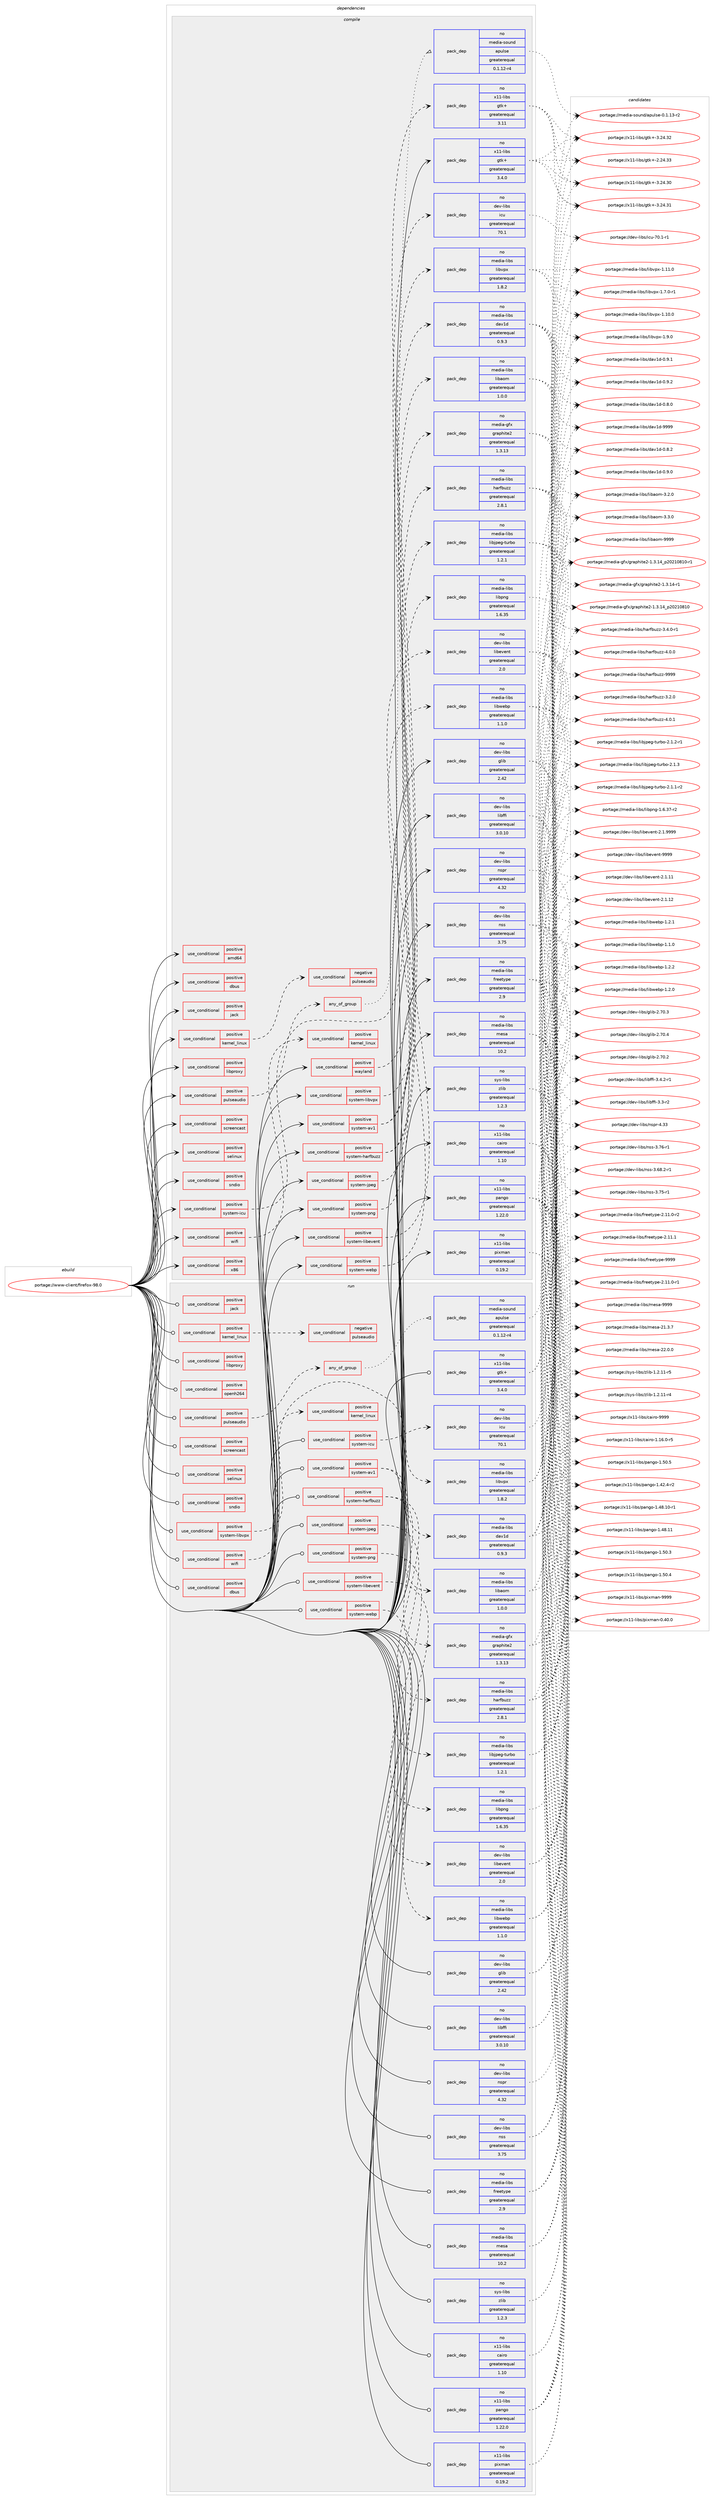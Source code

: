 digraph prolog {

# *************
# Graph options
# *************

newrank=true;
concentrate=true;
compound=true;
graph [rankdir=LR,fontname=Helvetica,fontsize=10,ranksep=1.5];#, ranksep=2.5, nodesep=0.2];
edge  [arrowhead=vee];
node  [fontname=Helvetica,fontsize=10];

# **********
# The ebuild
# **********

subgraph cluster_leftcol {
color=gray;
rank=same;
label=<<i>ebuild</i>>;
id [label="portage://www-client/firefox-98.0", color=red, width=4, href="../www-client/firefox-98.0.svg"];
}

# ****************
# The dependencies
# ****************

subgraph cluster_midcol {
color=gray;
label=<<i>dependencies</i>>;
subgraph cluster_compile {
fillcolor="#eeeeee";
style=filled;
label=<<i>compile</i>>;
subgraph cond483 {
dependency3369 [label=<<TABLE BORDER="0" CELLBORDER="1" CELLSPACING="0" CELLPADDING="4"><TR><TD ROWSPAN="3" CELLPADDING="10">use_conditional</TD></TR><TR><TD>positive</TD></TR><TR><TD>amd64</TD></TR></TABLE>>, shape=none, color=red];
# *** BEGIN UNKNOWN DEPENDENCY TYPE (TODO) ***
# dependency3369 -> package_dependency(portage://www-client/firefox-98.0,install,no,virtual,opengl,none,[,,],[],[])
# *** END UNKNOWN DEPENDENCY TYPE (TODO) ***

}
id:e -> dependency3369:w [weight=20,style="solid",arrowhead="vee"];
subgraph cond484 {
dependency3370 [label=<<TABLE BORDER="0" CELLBORDER="1" CELLSPACING="0" CELLPADDING="4"><TR><TD ROWSPAN="3" CELLPADDING="10">use_conditional</TD></TR><TR><TD>positive</TD></TR><TR><TD>dbus</TD></TR></TABLE>>, shape=none, color=red];
# *** BEGIN UNKNOWN DEPENDENCY TYPE (TODO) ***
# dependency3370 -> package_dependency(portage://www-client/firefox-98.0,install,no,sys-apps,dbus,none,[,,],[],[])
# *** END UNKNOWN DEPENDENCY TYPE (TODO) ***

# *** BEGIN UNKNOWN DEPENDENCY TYPE (TODO) ***
# dependency3370 -> package_dependency(portage://www-client/firefox-98.0,install,no,dev-libs,dbus-glib,none,[,,],[],[])
# *** END UNKNOWN DEPENDENCY TYPE (TODO) ***

}
id:e -> dependency3370:w [weight=20,style="solid",arrowhead="vee"];
subgraph cond485 {
dependency3371 [label=<<TABLE BORDER="0" CELLBORDER="1" CELLSPACING="0" CELLPADDING="4"><TR><TD ROWSPAN="3" CELLPADDING="10">use_conditional</TD></TR><TR><TD>positive</TD></TR><TR><TD>jack</TD></TR></TABLE>>, shape=none, color=red];
# *** BEGIN UNKNOWN DEPENDENCY TYPE (TODO) ***
# dependency3371 -> package_dependency(portage://www-client/firefox-98.0,install,no,virtual,jack,none,[,,],[],[])
# *** END UNKNOWN DEPENDENCY TYPE (TODO) ***

}
id:e -> dependency3371:w [weight=20,style="solid",arrowhead="vee"];
subgraph cond486 {
dependency3372 [label=<<TABLE BORDER="0" CELLBORDER="1" CELLSPACING="0" CELLPADDING="4"><TR><TD ROWSPAN="3" CELLPADDING="10">use_conditional</TD></TR><TR><TD>positive</TD></TR><TR><TD>kernel_linux</TD></TR></TABLE>>, shape=none, color=red];
subgraph cond487 {
dependency3373 [label=<<TABLE BORDER="0" CELLBORDER="1" CELLSPACING="0" CELLPADDING="4"><TR><TD ROWSPAN="3" CELLPADDING="10">use_conditional</TD></TR><TR><TD>negative</TD></TR><TR><TD>pulseaudio</TD></TR></TABLE>>, shape=none, color=red];
# *** BEGIN UNKNOWN DEPENDENCY TYPE (TODO) ***
# dependency3373 -> package_dependency(portage://www-client/firefox-98.0,install,no,media-libs,alsa-lib,none,[,,],[],[])
# *** END UNKNOWN DEPENDENCY TYPE (TODO) ***

}
dependency3372:e -> dependency3373:w [weight=20,style="dashed",arrowhead="vee"];
}
id:e -> dependency3372:w [weight=20,style="solid",arrowhead="vee"];
subgraph cond488 {
dependency3374 [label=<<TABLE BORDER="0" CELLBORDER="1" CELLSPACING="0" CELLPADDING="4"><TR><TD ROWSPAN="3" CELLPADDING="10">use_conditional</TD></TR><TR><TD>positive</TD></TR><TR><TD>libproxy</TD></TR></TABLE>>, shape=none, color=red];
# *** BEGIN UNKNOWN DEPENDENCY TYPE (TODO) ***
# dependency3374 -> package_dependency(portage://www-client/firefox-98.0,install,no,net-libs,libproxy,none,[,,],[],[])
# *** END UNKNOWN DEPENDENCY TYPE (TODO) ***

}
id:e -> dependency3374:w [weight=20,style="solid",arrowhead="vee"];
subgraph cond489 {
dependency3375 [label=<<TABLE BORDER="0" CELLBORDER="1" CELLSPACING="0" CELLPADDING="4"><TR><TD ROWSPAN="3" CELLPADDING="10">use_conditional</TD></TR><TR><TD>positive</TD></TR><TR><TD>pulseaudio</TD></TR></TABLE>>, shape=none, color=red];
subgraph any14 {
dependency3376 [label=<<TABLE BORDER="0" CELLBORDER="1" CELLSPACING="0" CELLPADDING="4"><TR><TD CELLPADDING="10">any_of_group</TD></TR></TABLE>>, shape=none, color=red];# *** BEGIN UNKNOWN DEPENDENCY TYPE (TODO) ***
# dependency3376 -> package_dependency(portage://www-client/firefox-98.0,install,no,media-sound,pulseaudio,none,[,,],[],[])
# *** END UNKNOWN DEPENDENCY TYPE (TODO) ***

subgraph pack2874 {
dependency3377 [label=<<TABLE BORDER="0" CELLBORDER="1" CELLSPACING="0" CELLPADDING="4" WIDTH="220"><TR><TD ROWSPAN="6" CELLPADDING="30">pack_dep</TD></TR><TR><TD WIDTH="110">no</TD></TR><TR><TD>media-sound</TD></TR><TR><TD>apulse</TD></TR><TR><TD>greaterequal</TD></TR><TR><TD>0.1.12-r4</TD></TR></TABLE>>, shape=none, color=blue];
}
dependency3376:e -> dependency3377:w [weight=20,style="dotted",arrowhead="oinv"];
}
dependency3375:e -> dependency3376:w [weight=20,style="dashed",arrowhead="vee"];
}
id:e -> dependency3375:w [weight=20,style="solid",arrowhead="vee"];
subgraph cond490 {
dependency3378 [label=<<TABLE BORDER="0" CELLBORDER="1" CELLSPACING="0" CELLPADDING="4"><TR><TD ROWSPAN="3" CELLPADDING="10">use_conditional</TD></TR><TR><TD>positive</TD></TR><TR><TD>screencast</TD></TR></TABLE>>, shape=none, color=red];
# *** BEGIN UNKNOWN DEPENDENCY TYPE (TODO) ***
# dependency3378 -> package_dependency(portage://www-client/firefox-98.0,install,no,media-video,pipewire,none,[,,],any_same_slot,[])
# *** END UNKNOWN DEPENDENCY TYPE (TODO) ***

}
id:e -> dependency3378:w [weight=20,style="solid",arrowhead="vee"];
subgraph cond491 {
dependency3379 [label=<<TABLE BORDER="0" CELLBORDER="1" CELLSPACING="0" CELLPADDING="4"><TR><TD ROWSPAN="3" CELLPADDING="10">use_conditional</TD></TR><TR><TD>positive</TD></TR><TR><TD>selinux</TD></TR></TABLE>>, shape=none, color=red];
# *** BEGIN UNKNOWN DEPENDENCY TYPE (TODO) ***
# dependency3379 -> package_dependency(portage://www-client/firefox-98.0,install,no,sec-policy,selinux-mozilla,none,[,,],[],[])
# *** END UNKNOWN DEPENDENCY TYPE (TODO) ***

}
id:e -> dependency3379:w [weight=20,style="solid",arrowhead="vee"];
subgraph cond492 {
dependency3380 [label=<<TABLE BORDER="0" CELLBORDER="1" CELLSPACING="0" CELLPADDING="4"><TR><TD ROWSPAN="3" CELLPADDING="10">use_conditional</TD></TR><TR><TD>positive</TD></TR><TR><TD>sndio</TD></TR></TABLE>>, shape=none, color=red];
# *** BEGIN UNKNOWN DEPENDENCY TYPE (TODO) ***
# dependency3380 -> package_dependency(portage://www-client/firefox-98.0,install,no,media-sound,sndio,none,[,,],[],[])
# *** END UNKNOWN DEPENDENCY TYPE (TODO) ***

}
id:e -> dependency3380:w [weight=20,style="solid",arrowhead="vee"];
subgraph cond493 {
dependency3381 [label=<<TABLE BORDER="0" CELLBORDER="1" CELLSPACING="0" CELLPADDING="4"><TR><TD ROWSPAN="3" CELLPADDING="10">use_conditional</TD></TR><TR><TD>positive</TD></TR><TR><TD>system-av1</TD></TR></TABLE>>, shape=none, color=red];
subgraph pack2875 {
dependency3382 [label=<<TABLE BORDER="0" CELLBORDER="1" CELLSPACING="0" CELLPADDING="4" WIDTH="220"><TR><TD ROWSPAN="6" CELLPADDING="30">pack_dep</TD></TR><TR><TD WIDTH="110">no</TD></TR><TR><TD>media-libs</TD></TR><TR><TD>dav1d</TD></TR><TR><TD>greaterequal</TD></TR><TR><TD>0.9.3</TD></TR></TABLE>>, shape=none, color=blue];
}
dependency3381:e -> dependency3382:w [weight=20,style="dashed",arrowhead="vee"];
subgraph pack2876 {
dependency3383 [label=<<TABLE BORDER="0" CELLBORDER="1" CELLSPACING="0" CELLPADDING="4" WIDTH="220"><TR><TD ROWSPAN="6" CELLPADDING="30">pack_dep</TD></TR><TR><TD WIDTH="110">no</TD></TR><TR><TD>media-libs</TD></TR><TR><TD>libaom</TD></TR><TR><TD>greaterequal</TD></TR><TR><TD>1.0.0</TD></TR></TABLE>>, shape=none, color=blue];
}
dependency3381:e -> dependency3383:w [weight=20,style="dashed",arrowhead="vee"];
}
id:e -> dependency3381:w [weight=20,style="solid",arrowhead="vee"];
subgraph cond494 {
dependency3384 [label=<<TABLE BORDER="0" CELLBORDER="1" CELLSPACING="0" CELLPADDING="4"><TR><TD ROWSPAN="3" CELLPADDING="10">use_conditional</TD></TR><TR><TD>positive</TD></TR><TR><TD>system-harfbuzz</TD></TR></TABLE>>, shape=none, color=red];
subgraph pack2877 {
dependency3385 [label=<<TABLE BORDER="0" CELLBORDER="1" CELLSPACING="0" CELLPADDING="4" WIDTH="220"><TR><TD ROWSPAN="6" CELLPADDING="30">pack_dep</TD></TR><TR><TD WIDTH="110">no</TD></TR><TR><TD>media-libs</TD></TR><TR><TD>harfbuzz</TD></TR><TR><TD>greaterequal</TD></TR><TR><TD>2.8.1</TD></TR></TABLE>>, shape=none, color=blue];
}
dependency3384:e -> dependency3385:w [weight=20,style="dashed",arrowhead="vee"];
subgraph pack2878 {
dependency3386 [label=<<TABLE BORDER="0" CELLBORDER="1" CELLSPACING="0" CELLPADDING="4" WIDTH="220"><TR><TD ROWSPAN="6" CELLPADDING="30">pack_dep</TD></TR><TR><TD WIDTH="110">no</TD></TR><TR><TD>media-gfx</TD></TR><TR><TD>graphite2</TD></TR><TR><TD>greaterequal</TD></TR><TR><TD>1.3.13</TD></TR></TABLE>>, shape=none, color=blue];
}
dependency3384:e -> dependency3386:w [weight=20,style="dashed",arrowhead="vee"];
}
id:e -> dependency3384:w [weight=20,style="solid",arrowhead="vee"];
subgraph cond495 {
dependency3387 [label=<<TABLE BORDER="0" CELLBORDER="1" CELLSPACING="0" CELLPADDING="4"><TR><TD ROWSPAN="3" CELLPADDING="10">use_conditional</TD></TR><TR><TD>positive</TD></TR><TR><TD>system-icu</TD></TR></TABLE>>, shape=none, color=red];
subgraph pack2879 {
dependency3388 [label=<<TABLE BORDER="0" CELLBORDER="1" CELLSPACING="0" CELLPADDING="4" WIDTH="220"><TR><TD ROWSPAN="6" CELLPADDING="30">pack_dep</TD></TR><TR><TD WIDTH="110">no</TD></TR><TR><TD>dev-libs</TD></TR><TR><TD>icu</TD></TR><TR><TD>greaterequal</TD></TR><TR><TD>70.1</TD></TR></TABLE>>, shape=none, color=blue];
}
dependency3387:e -> dependency3388:w [weight=20,style="dashed",arrowhead="vee"];
}
id:e -> dependency3387:w [weight=20,style="solid",arrowhead="vee"];
subgraph cond496 {
dependency3389 [label=<<TABLE BORDER="0" CELLBORDER="1" CELLSPACING="0" CELLPADDING="4"><TR><TD ROWSPAN="3" CELLPADDING="10">use_conditional</TD></TR><TR><TD>positive</TD></TR><TR><TD>system-jpeg</TD></TR></TABLE>>, shape=none, color=red];
subgraph pack2880 {
dependency3390 [label=<<TABLE BORDER="0" CELLBORDER="1" CELLSPACING="0" CELLPADDING="4" WIDTH="220"><TR><TD ROWSPAN="6" CELLPADDING="30">pack_dep</TD></TR><TR><TD WIDTH="110">no</TD></TR><TR><TD>media-libs</TD></TR><TR><TD>libjpeg-turbo</TD></TR><TR><TD>greaterequal</TD></TR><TR><TD>1.2.1</TD></TR></TABLE>>, shape=none, color=blue];
}
dependency3389:e -> dependency3390:w [weight=20,style="dashed",arrowhead="vee"];
}
id:e -> dependency3389:w [weight=20,style="solid",arrowhead="vee"];
subgraph cond497 {
dependency3391 [label=<<TABLE BORDER="0" CELLBORDER="1" CELLSPACING="0" CELLPADDING="4"><TR><TD ROWSPAN="3" CELLPADDING="10">use_conditional</TD></TR><TR><TD>positive</TD></TR><TR><TD>system-libevent</TD></TR></TABLE>>, shape=none, color=red];
subgraph pack2881 {
dependency3392 [label=<<TABLE BORDER="0" CELLBORDER="1" CELLSPACING="0" CELLPADDING="4" WIDTH="220"><TR><TD ROWSPAN="6" CELLPADDING="30">pack_dep</TD></TR><TR><TD WIDTH="110">no</TD></TR><TR><TD>dev-libs</TD></TR><TR><TD>libevent</TD></TR><TR><TD>greaterequal</TD></TR><TR><TD>2.0</TD></TR></TABLE>>, shape=none, color=blue];
}
dependency3391:e -> dependency3392:w [weight=20,style="dashed",arrowhead="vee"];
}
id:e -> dependency3391:w [weight=20,style="solid",arrowhead="vee"];
subgraph cond498 {
dependency3393 [label=<<TABLE BORDER="0" CELLBORDER="1" CELLSPACING="0" CELLPADDING="4"><TR><TD ROWSPAN="3" CELLPADDING="10">use_conditional</TD></TR><TR><TD>positive</TD></TR><TR><TD>system-libvpx</TD></TR></TABLE>>, shape=none, color=red];
subgraph pack2882 {
dependency3394 [label=<<TABLE BORDER="0" CELLBORDER="1" CELLSPACING="0" CELLPADDING="4" WIDTH="220"><TR><TD ROWSPAN="6" CELLPADDING="30">pack_dep</TD></TR><TR><TD WIDTH="110">no</TD></TR><TR><TD>media-libs</TD></TR><TR><TD>libvpx</TD></TR><TR><TD>greaterequal</TD></TR><TR><TD>1.8.2</TD></TR></TABLE>>, shape=none, color=blue];
}
dependency3393:e -> dependency3394:w [weight=20,style="dashed",arrowhead="vee"];
}
id:e -> dependency3393:w [weight=20,style="solid",arrowhead="vee"];
subgraph cond499 {
dependency3395 [label=<<TABLE BORDER="0" CELLBORDER="1" CELLSPACING="0" CELLPADDING="4"><TR><TD ROWSPAN="3" CELLPADDING="10">use_conditional</TD></TR><TR><TD>positive</TD></TR><TR><TD>system-png</TD></TR></TABLE>>, shape=none, color=red];
subgraph pack2883 {
dependency3396 [label=<<TABLE BORDER="0" CELLBORDER="1" CELLSPACING="0" CELLPADDING="4" WIDTH="220"><TR><TD ROWSPAN="6" CELLPADDING="30">pack_dep</TD></TR><TR><TD WIDTH="110">no</TD></TR><TR><TD>media-libs</TD></TR><TR><TD>libpng</TD></TR><TR><TD>greaterequal</TD></TR><TR><TD>1.6.35</TD></TR></TABLE>>, shape=none, color=blue];
}
dependency3395:e -> dependency3396:w [weight=20,style="dashed",arrowhead="vee"];
}
id:e -> dependency3395:w [weight=20,style="solid",arrowhead="vee"];
subgraph cond500 {
dependency3397 [label=<<TABLE BORDER="0" CELLBORDER="1" CELLSPACING="0" CELLPADDING="4"><TR><TD ROWSPAN="3" CELLPADDING="10">use_conditional</TD></TR><TR><TD>positive</TD></TR><TR><TD>system-webp</TD></TR></TABLE>>, shape=none, color=red];
subgraph pack2884 {
dependency3398 [label=<<TABLE BORDER="0" CELLBORDER="1" CELLSPACING="0" CELLPADDING="4" WIDTH="220"><TR><TD ROWSPAN="6" CELLPADDING="30">pack_dep</TD></TR><TR><TD WIDTH="110">no</TD></TR><TR><TD>media-libs</TD></TR><TR><TD>libwebp</TD></TR><TR><TD>greaterequal</TD></TR><TR><TD>1.1.0</TD></TR></TABLE>>, shape=none, color=blue];
}
dependency3397:e -> dependency3398:w [weight=20,style="dashed",arrowhead="vee"];
}
id:e -> dependency3397:w [weight=20,style="solid",arrowhead="vee"];
subgraph cond501 {
dependency3399 [label=<<TABLE BORDER="0" CELLBORDER="1" CELLSPACING="0" CELLPADDING="4"><TR><TD ROWSPAN="3" CELLPADDING="10">use_conditional</TD></TR><TR><TD>positive</TD></TR><TR><TD>wayland</TD></TR></TABLE>>, shape=none, color=red];
subgraph pack2885 {
dependency3400 [label=<<TABLE BORDER="0" CELLBORDER="1" CELLSPACING="0" CELLPADDING="4" WIDTH="220"><TR><TD ROWSPAN="6" CELLPADDING="30">pack_dep</TD></TR><TR><TD WIDTH="110">no</TD></TR><TR><TD>x11-libs</TD></TR><TR><TD>gtk+</TD></TR><TR><TD>greaterequal</TD></TR><TR><TD>3.11</TD></TR></TABLE>>, shape=none, color=blue];
}
dependency3399:e -> dependency3400:w [weight=20,style="dashed",arrowhead="vee"];
}
id:e -> dependency3399:w [weight=20,style="solid",arrowhead="vee"];
subgraph cond502 {
dependency3401 [label=<<TABLE BORDER="0" CELLBORDER="1" CELLSPACING="0" CELLPADDING="4"><TR><TD ROWSPAN="3" CELLPADDING="10">use_conditional</TD></TR><TR><TD>positive</TD></TR><TR><TD>wifi</TD></TR></TABLE>>, shape=none, color=red];
subgraph cond503 {
dependency3402 [label=<<TABLE BORDER="0" CELLBORDER="1" CELLSPACING="0" CELLPADDING="4"><TR><TD ROWSPAN="3" CELLPADDING="10">use_conditional</TD></TR><TR><TD>positive</TD></TR><TR><TD>kernel_linux</TD></TR></TABLE>>, shape=none, color=red];
# *** BEGIN UNKNOWN DEPENDENCY TYPE (TODO) ***
# dependency3402 -> package_dependency(portage://www-client/firefox-98.0,install,no,sys-apps,dbus,none,[,,],[],[])
# *** END UNKNOWN DEPENDENCY TYPE (TODO) ***

# *** BEGIN UNKNOWN DEPENDENCY TYPE (TODO) ***
# dependency3402 -> package_dependency(portage://www-client/firefox-98.0,install,no,dev-libs,dbus-glib,none,[,,],[],[])
# *** END UNKNOWN DEPENDENCY TYPE (TODO) ***

# *** BEGIN UNKNOWN DEPENDENCY TYPE (TODO) ***
# dependency3402 -> package_dependency(portage://www-client/firefox-98.0,install,no,net-misc,networkmanager,none,[,,],[],[])
# *** END UNKNOWN DEPENDENCY TYPE (TODO) ***

}
dependency3401:e -> dependency3402:w [weight=20,style="dashed",arrowhead="vee"];
}
id:e -> dependency3401:w [weight=20,style="solid",arrowhead="vee"];
subgraph cond504 {
dependency3403 [label=<<TABLE BORDER="0" CELLBORDER="1" CELLSPACING="0" CELLPADDING="4"><TR><TD ROWSPAN="3" CELLPADDING="10">use_conditional</TD></TR><TR><TD>positive</TD></TR><TR><TD>x86</TD></TR></TABLE>>, shape=none, color=red];
# *** BEGIN UNKNOWN DEPENDENCY TYPE (TODO) ***
# dependency3403 -> package_dependency(portage://www-client/firefox-98.0,install,no,virtual,opengl,none,[,,],[],[])
# *** END UNKNOWN DEPENDENCY TYPE (TODO) ***

}
id:e -> dependency3403:w [weight=20,style="solid",arrowhead="vee"];
# *** BEGIN UNKNOWN DEPENDENCY TYPE (TODO) ***
# id -> package_dependency(portage://www-client/firefox-98.0,install,no,dev-libs,atk,none,[,,],[],[])
# *** END UNKNOWN DEPENDENCY TYPE (TODO) ***

# *** BEGIN UNKNOWN DEPENDENCY TYPE (TODO) ***
# id -> package_dependency(portage://www-client/firefox-98.0,install,no,dev-libs,expat,none,[,,],[],[])
# *** END UNKNOWN DEPENDENCY TYPE (TODO) ***

subgraph pack2886 {
dependency3404 [label=<<TABLE BORDER="0" CELLBORDER="1" CELLSPACING="0" CELLPADDING="4" WIDTH="220"><TR><TD ROWSPAN="6" CELLPADDING="30">pack_dep</TD></TR><TR><TD WIDTH="110">no</TD></TR><TR><TD>dev-libs</TD></TR><TR><TD>glib</TD></TR><TR><TD>greaterequal</TD></TR><TR><TD>2.42</TD></TR></TABLE>>, shape=none, color=blue];
}
id:e -> dependency3404:w [weight=20,style="solid",arrowhead="vee"];
subgraph pack2887 {
dependency3405 [label=<<TABLE BORDER="0" CELLBORDER="1" CELLSPACING="0" CELLPADDING="4" WIDTH="220"><TR><TD ROWSPAN="6" CELLPADDING="30">pack_dep</TD></TR><TR><TD WIDTH="110">no</TD></TR><TR><TD>dev-libs</TD></TR><TR><TD>libffi</TD></TR><TR><TD>greaterequal</TD></TR><TR><TD>3.0.10</TD></TR></TABLE>>, shape=none, color=blue];
}
id:e -> dependency3405:w [weight=20,style="solid",arrowhead="vee"];
subgraph pack2888 {
dependency3406 [label=<<TABLE BORDER="0" CELLBORDER="1" CELLSPACING="0" CELLPADDING="4" WIDTH="220"><TR><TD ROWSPAN="6" CELLPADDING="30">pack_dep</TD></TR><TR><TD WIDTH="110">no</TD></TR><TR><TD>dev-libs</TD></TR><TR><TD>nspr</TD></TR><TR><TD>greaterequal</TD></TR><TR><TD>4.32</TD></TR></TABLE>>, shape=none, color=blue];
}
id:e -> dependency3406:w [weight=20,style="solid",arrowhead="vee"];
subgraph pack2889 {
dependency3407 [label=<<TABLE BORDER="0" CELLBORDER="1" CELLSPACING="0" CELLPADDING="4" WIDTH="220"><TR><TD ROWSPAN="6" CELLPADDING="30">pack_dep</TD></TR><TR><TD WIDTH="110">no</TD></TR><TR><TD>dev-libs</TD></TR><TR><TD>nss</TD></TR><TR><TD>greaterequal</TD></TR><TR><TD>3.75</TD></TR></TABLE>>, shape=none, color=blue];
}
id:e -> dependency3407:w [weight=20,style="solid",arrowhead="vee"];
# *** BEGIN UNKNOWN DEPENDENCY TYPE (TODO) ***
# id -> package_dependency(portage://www-client/firefox-98.0,install,no,dev-util,desktop-file-utils,none,[,,],[],[])
# *** END UNKNOWN DEPENDENCY TYPE (TODO) ***

# *** BEGIN UNKNOWN DEPENDENCY TYPE (TODO) ***
# id -> package_dependency(portage://www-client/firefox-98.0,install,no,media-libs,fontconfig,none,[,,],[],[])
# *** END UNKNOWN DEPENDENCY TYPE (TODO) ***

subgraph pack2890 {
dependency3408 [label=<<TABLE BORDER="0" CELLBORDER="1" CELLSPACING="0" CELLPADDING="4" WIDTH="220"><TR><TD ROWSPAN="6" CELLPADDING="30">pack_dep</TD></TR><TR><TD WIDTH="110">no</TD></TR><TR><TD>media-libs</TD></TR><TR><TD>freetype</TD></TR><TR><TD>greaterequal</TD></TR><TR><TD>2.9</TD></TR></TABLE>>, shape=none, color=blue];
}
id:e -> dependency3408:w [weight=20,style="solid",arrowhead="vee"];
subgraph pack2891 {
dependency3409 [label=<<TABLE BORDER="0" CELLBORDER="1" CELLSPACING="0" CELLPADDING="4" WIDTH="220"><TR><TD ROWSPAN="6" CELLPADDING="30">pack_dep</TD></TR><TR><TD WIDTH="110">no</TD></TR><TR><TD>media-libs</TD></TR><TR><TD>mesa</TD></TR><TR><TD>greaterequal</TD></TR><TR><TD>10.2</TD></TR></TABLE>>, shape=none, color=blue];
}
id:e -> dependency3409:w [weight=20,style="solid",arrowhead="vee"];
# *** BEGIN UNKNOWN DEPENDENCY TYPE (TODO) ***
# id -> package_dependency(portage://www-client/firefox-98.0,install,no,media-video,ffmpeg,none,[,,],[],[])
# *** END UNKNOWN DEPENDENCY TYPE (TODO) ***

subgraph pack2892 {
dependency3410 [label=<<TABLE BORDER="0" CELLBORDER="1" CELLSPACING="0" CELLPADDING="4" WIDTH="220"><TR><TD ROWSPAN="6" CELLPADDING="30">pack_dep</TD></TR><TR><TD WIDTH="110">no</TD></TR><TR><TD>sys-libs</TD></TR><TR><TD>zlib</TD></TR><TR><TD>greaterequal</TD></TR><TR><TD>1.2.3</TD></TR></TABLE>>, shape=none, color=blue];
}
id:e -> dependency3410:w [weight=20,style="solid",arrowhead="vee"];
# *** BEGIN UNKNOWN DEPENDENCY TYPE (TODO) ***
# id -> package_dependency(portage://www-client/firefox-98.0,install,no,virtual,freedesktop-icon-theme,none,[,,],[],[])
# *** END UNKNOWN DEPENDENCY TYPE (TODO) ***

subgraph pack2893 {
dependency3411 [label=<<TABLE BORDER="0" CELLBORDER="1" CELLSPACING="0" CELLPADDING="4" WIDTH="220"><TR><TD ROWSPAN="6" CELLPADDING="30">pack_dep</TD></TR><TR><TD WIDTH="110">no</TD></TR><TR><TD>x11-libs</TD></TR><TR><TD>cairo</TD></TR><TR><TD>greaterequal</TD></TR><TR><TD>1.10</TD></TR></TABLE>>, shape=none, color=blue];
}
id:e -> dependency3411:w [weight=20,style="solid",arrowhead="vee"];
# *** BEGIN UNKNOWN DEPENDENCY TYPE (TODO) ***
# id -> package_dependency(portage://www-client/firefox-98.0,install,no,x11-libs,gdk-pixbuf,none,[,,],[],[])
# *** END UNKNOWN DEPENDENCY TYPE (TODO) ***

subgraph pack2894 {
dependency3412 [label=<<TABLE BORDER="0" CELLBORDER="1" CELLSPACING="0" CELLPADDING="4" WIDTH="220"><TR><TD ROWSPAN="6" CELLPADDING="30">pack_dep</TD></TR><TR><TD WIDTH="110">no</TD></TR><TR><TD>x11-libs</TD></TR><TR><TD>gtk+</TD></TR><TR><TD>greaterequal</TD></TR><TR><TD>3.4.0</TD></TR></TABLE>>, shape=none, color=blue];
}
id:e -> dependency3412:w [weight=20,style="solid",arrowhead="vee"];
# *** BEGIN UNKNOWN DEPENDENCY TYPE (TODO) ***
# id -> package_dependency(portage://www-client/firefox-98.0,install,no,x11-libs,libICE,none,[,,],[],[])
# *** END UNKNOWN DEPENDENCY TYPE (TODO) ***

# *** BEGIN UNKNOWN DEPENDENCY TYPE (TODO) ***
# id -> package_dependency(portage://www-client/firefox-98.0,install,no,x11-libs,libSM,none,[,,],[],[])
# *** END UNKNOWN DEPENDENCY TYPE (TODO) ***

# *** BEGIN UNKNOWN DEPENDENCY TYPE (TODO) ***
# id -> package_dependency(portage://www-client/firefox-98.0,install,no,x11-libs,libX11,none,[,,],[],[])
# *** END UNKNOWN DEPENDENCY TYPE (TODO) ***

# *** BEGIN UNKNOWN DEPENDENCY TYPE (TODO) ***
# id -> package_dependency(portage://www-client/firefox-98.0,install,no,x11-libs,libXcomposite,none,[,,],[],[])
# *** END UNKNOWN DEPENDENCY TYPE (TODO) ***

# *** BEGIN UNKNOWN DEPENDENCY TYPE (TODO) ***
# id -> package_dependency(portage://www-client/firefox-98.0,install,no,x11-libs,libXdamage,none,[,,],[],[])
# *** END UNKNOWN DEPENDENCY TYPE (TODO) ***

# *** BEGIN UNKNOWN DEPENDENCY TYPE (TODO) ***
# id -> package_dependency(portage://www-client/firefox-98.0,install,no,x11-libs,libXext,none,[,,],[],[])
# *** END UNKNOWN DEPENDENCY TYPE (TODO) ***

# *** BEGIN UNKNOWN DEPENDENCY TYPE (TODO) ***
# id -> package_dependency(portage://www-client/firefox-98.0,install,no,x11-libs,libXfixes,none,[,,],[],[])
# *** END UNKNOWN DEPENDENCY TYPE (TODO) ***

# *** BEGIN UNKNOWN DEPENDENCY TYPE (TODO) ***
# id -> package_dependency(portage://www-client/firefox-98.0,install,no,x11-libs,libXrandr,none,[,,],[],[])
# *** END UNKNOWN DEPENDENCY TYPE (TODO) ***

# *** BEGIN UNKNOWN DEPENDENCY TYPE (TODO) ***
# id -> package_dependency(portage://www-client/firefox-98.0,install,no,x11-libs,libXrender,none,[,,],[],[])
# *** END UNKNOWN DEPENDENCY TYPE (TODO) ***

# *** BEGIN UNKNOWN DEPENDENCY TYPE (TODO) ***
# id -> package_dependency(portage://www-client/firefox-98.0,install,no,x11-libs,libXtst,none,[,,],[],[])
# *** END UNKNOWN DEPENDENCY TYPE (TODO) ***

# *** BEGIN UNKNOWN DEPENDENCY TYPE (TODO) ***
# id -> package_dependency(portage://www-client/firefox-98.0,install,no,x11-libs,libxcb,none,[,,],[],[])
# *** END UNKNOWN DEPENDENCY TYPE (TODO) ***

subgraph pack2895 {
dependency3413 [label=<<TABLE BORDER="0" CELLBORDER="1" CELLSPACING="0" CELLPADDING="4" WIDTH="220"><TR><TD ROWSPAN="6" CELLPADDING="30">pack_dep</TD></TR><TR><TD WIDTH="110">no</TD></TR><TR><TD>x11-libs</TD></TR><TR><TD>pango</TD></TR><TR><TD>greaterequal</TD></TR><TR><TD>1.22.0</TD></TR></TABLE>>, shape=none, color=blue];
}
id:e -> dependency3413:w [weight=20,style="solid",arrowhead="vee"];
subgraph pack2896 {
dependency3414 [label=<<TABLE BORDER="0" CELLBORDER="1" CELLSPACING="0" CELLPADDING="4" WIDTH="220"><TR><TD ROWSPAN="6" CELLPADDING="30">pack_dep</TD></TR><TR><TD WIDTH="110">no</TD></TR><TR><TD>x11-libs</TD></TR><TR><TD>pixman</TD></TR><TR><TD>greaterequal</TD></TR><TR><TD>0.19.2</TD></TR></TABLE>>, shape=none, color=blue];
}
id:e -> dependency3414:w [weight=20,style="solid",arrowhead="vee"];
# *** BEGIN UNKNOWN DEPENDENCY TYPE (TODO) ***
# id -> package_dependency(portage://www-client/firefox-98.0,install,no,x11-misc,shared-mime-info,none,[,,],[],[])
# *** END UNKNOWN DEPENDENCY TYPE (TODO) ***

# *** BEGIN UNKNOWN DEPENDENCY TYPE (TODO) ***
# id -> package_dependency(portage://www-client/firefox-98.0,install,strong,sys-devel,llvm,none,[,,],[slot(0)],[])
# *** END UNKNOWN DEPENDENCY TYPE (TODO) ***

}
subgraph cluster_compileandrun {
fillcolor="#eeeeee";
style=filled;
label=<<i>compile and run</i>>;
}
subgraph cluster_run {
fillcolor="#eeeeee";
style=filled;
label=<<i>run</i>>;
subgraph cond505 {
dependency3415 [label=<<TABLE BORDER="0" CELLBORDER="1" CELLSPACING="0" CELLPADDING="4"><TR><TD ROWSPAN="3" CELLPADDING="10">use_conditional</TD></TR><TR><TD>positive</TD></TR><TR><TD>dbus</TD></TR></TABLE>>, shape=none, color=red];
# *** BEGIN UNKNOWN DEPENDENCY TYPE (TODO) ***
# dependency3415 -> package_dependency(portage://www-client/firefox-98.0,run,no,sys-apps,dbus,none,[,,],[],[])
# *** END UNKNOWN DEPENDENCY TYPE (TODO) ***

# *** BEGIN UNKNOWN DEPENDENCY TYPE (TODO) ***
# dependency3415 -> package_dependency(portage://www-client/firefox-98.0,run,no,dev-libs,dbus-glib,none,[,,],[],[])
# *** END UNKNOWN DEPENDENCY TYPE (TODO) ***

}
id:e -> dependency3415:w [weight=20,style="solid",arrowhead="odot"];
subgraph cond506 {
dependency3416 [label=<<TABLE BORDER="0" CELLBORDER="1" CELLSPACING="0" CELLPADDING="4"><TR><TD ROWSPAN="3" CELLPADDING="10">use_conditional</TD></TR><TR><TD>positive</TD></TR><TR><TD>jack</TD></TR></TABLE>>, shape=none, color=red];
# *** BEGIN UNKNOWN DEPENDENCY TYPE (TODO) ***
# dependency3416 -> package_dependency(portage://www-client/firefox-98.0,run,no,virtual,jack,none,[,,],[],[])
# *** END UNKNOWN DEPENDENCY TYPE (TODO) ***

}
id:e -> dependency3416:w [weight=20,style="solid",arrowhead="odot"];
subgraph cond507 {
dependency3417 [label=<<TABLE BORDER="0" CELLBORDER="1" CELLSPACING="0" CELLPADDING="4"><TR><TD ROWSPAN="3" CELLPADDING="10">use_conditional</TD></TR><TR><TD>positive</TD></TR><TR><TD>kernel_linux</TD></TR></TABLE>>, shape=none, color=red];
subgraph cond508 {
dependency3418 [label=<<TABLE BORDER="0" CELLBORDER="1" CELLSPACING="0" CELLPADDING="4"><TR><TD ROWSPAN="3" CELLPADDING="10">use_conditional</TD></TR><TR><TD>negative</TD></TR><TR><TD>pulseaudio</TD></TR></TABLE>>, shape=none, color=red];
# *** BEGIN UNKNOWN DEPENDENCY TYPE (TODO) ***
# dependency3418 -> package_dependency(portage://www-client/firefox-98.0,run,no,media-libs,alsa-lib,none,[,,],[],[])
# *** END UNKNOWN DEPENDENCY TYPE (TODO) ***

}
dependency3417:e -> dependency3418:w [weight=20,style="dashed",arrowhead="vee"];
}
id:e -> dependency3417:w [weight=20,style="solid",arrowhead="odot"];
subgraph cond509 {
dependency3419 [label=<<TABLE BORDER="0" CELLBORDER="1" CELLSPACING="0" CELLPADDING="4"><TR><TD ROWSPAN="3" CELLPADDING="10">use_conditional</TD></TR><TR><TD>positive</TD></TR><TR><TD>libproxy</TD></TR></TABLE>>, shape=none, color=red];
# *** BEGIN UNKNOWN DEPENDENCY TYPE (TODO) ***
# dependency3419 -> package_dependency(portage://www-client/firefox-98.0,run,no,net-libs,libproxy,none,[,,],[],[])
# *** END UNKNOWN DEPENDENCY TYPE (TODO) ***

}
id:e -> dependency3419:w [weight=20,style="solid",arrowhead="odot"];
subgraph cond510 {
dependency3420 [label=<<TABLE BORDER="0" CELLBORDER="1" CELLSPACING="0" CELLPADDING="4"><TR><TD ROWSPAN="3" CELLPADDING="10">use_conditional</TD></TR><TR><TD>positive</TD></TR><TR><TD>openh264</TD></TR></TABLE>>, shape=none, color=red];
# *** BEGIN UNKNOWN DEPENDENCY TYPE (TODO) ***
# dependency3420 -> package_dependency(portage://www-client/firefox-98.0,run,no,media-libs,openh264,none,[,,],any_different_slot,[use(enable(plugin),none)])
# *** END UNKNOWN DEPENDENCY TYPE (TODO) ***

}
id:e -> dependency3420:w [weight=20,style="solid",arrowhead="odot"];
subgraph cond511 {
dependency3421 [label=<<TABLE BORDER="0" CELLBORDER="1" CELLSPACING="0" CELLPADDING="4"><TR><TD ROWSPAN="3" CELLPADDING="10">use_conditional</TD></TR><TR><TD>positive</TD></TR><TR><TD>pulseaudio</TD></TR></TABLE>>, shape=none, color=red];
subgraph any15 {
dependency3422 [label=<<TABLE BORDER="0" CELLBORDER="1" CELLSPACING="0" CELLPADDING="4"><TR><TD CELLPADDING="10">any_of_group</TD></TR></TABLE>>, shape=none, color=red];# *** BEGIN UNKNOWN DEPENDENCY TYPE (TODO) ***
# dependency3422 -> package_dependency(portage://www-client/firefox-98.0,run,no,media-sound,pulseaudio,none,[,,],[],[])
# *** END UNKNOWN DEPENDENCY TYPE (TODO) ***

subgraph pack2897 {
dependency3423 [label=<<TABLE BORDER="0" CELLBORDER="1" CELLSPACING="0" CELLPADDING="4" WIDTH="220"><TR><TD ROWSPAN="6" CELLPADDING="30">pack_dep</TD></TR><TR><TD WIDTH="110">no</TD></TR><TR><TD>media-sound</TD></TR><TR><TD>apulse</TD></TR><TR><TD>greaterequal</TD></TR><TR><TD>0.1.12-r4</TD></TR></TABLE>>, shape=none, color=blue];
}
dependency3422:e -> dependency3423:w [weight=20,style="dotted",arrowhead="oinv"];
}
dependency3421:e -> dependency3422:w [weight=20,style="dashed",arrowhead="vee"];
}
id:e -> dependency3421:w [weight=20,style="solid",arrowhead="odot"];
subgraph cond512 {
dependency3424 [label=<<TABLE BORDER="0" CELLBORDER="1" CELLSPACING="0" CELLPADDING="4"><TR><TD ROWSPAN="3" CELLPADDING="10">use_conditional</TD></TR><TR><TD>positive</TD></TR><TR><TD>screencast</TD></TR></TABLE>>, shape=none, color=red];
# *** BEGIN UNKNOWN DEPENDENCY TYPE (TODO) ***
# dependency3424 -> package_dependency(portage://www-client/firefox-98.0,run,no,media-video,pipewire,none,[,,],any_same_slot,[])
# *** END UNKNOWN DEPENDENCY TYPE (TODO) ***

}
id:e -> dependency3424:w [weight=20,style="solid",arrowhead="odot"];
subgraph cond513 {
dependency3425 [label=<<TABLE BORDER="0" CELLBORDER="1" CELLSPACING="0" CELLPADDING="4"><TR><TD ROWSPAN="3" CELLPADDING="10">use_conditional</TD></TR><TR><TD>positive</TD></TR><TR><TD>selinux</TD></TR></TABLE>>, shape=none, color=red];
# *** BEGIN UNKNOWN DEPENDENCY TYPE (TODO) ***
# dependency3425 -> package_dependency(portage://www-client/firefox-98.0,run,no,sec-policy,selinux-mozilla,none,[,,],[],[])
# *** END UNKNOWN DEPENDENCY TYPE (TODO) ***

}
id:e -> dependency3425:w [weight=20,style="solid",arrowhead="odot"];
subgraph cond514 {
dependency3426 [label=<<TABLE BORDER="0" CELLBORDER="1" CELLSPACING="0" CELLPADDING="4"><TR><TD ROWSPAN="3" CELLPADDING="10">use_conditional</TD></TR><TR><TD>positive</TD></TR><TR><TD>sndio</TD></TR></TABLE>>, shape=none, color=red];
# *** BEGIN UNKNOWN DEPENDENCY TYPE (TODO) ***
# dependency3426 -> package_dependency(portage://www-client/firefox-98.0,run,no,media-sound,sndio,none,[,,],[],[])
# *** END UNKNOWN DEPENDENCY TYPE (TODO) ***

}
id:e -> dependency3426:w [weight=20,style="solid",arrowhead="odot"];
subgraph cond515 {
dependency3427 [label=<<TABLE BORDER="0" CELLBORDER="1" CELLSPACING="0" CELLPADDING="4"><TR><TD ROWSPAN="3" CELLPADDING="10">use_conditional</TD></TR><TR><TD>positive</TD></TR><TR><TD>system-av1</TD></TR></TABLE>>, shape=none, color=red];
subgraph pack2898 {
dependency3428 [label=<<TABLE BORDER="0" CELLBORDER="1" CELLSPACING="0" CELLPADDING="4" WIDTH="220"><TR><TD ROWSPAN="6" CELLPADDING="30">pack_dep</TD></TR><TR><TD WIDTH="110">no</TD></TR><TR><TD>media-libs</TD></TR><TR><TD>dav1d</TD></TR><TR><TD>greaterequal</TD></TR><TR><TD>0.9.3</TD></TR></TABLE>>, shape=none, color=blue];
}
dependency3427:e -> dependency3428:w [weight=20,style="dashed",arrowhead="vee"];
subgraph pack2899 {
dependency3429 [label=<<TABLE BORDER="0" CELLBORDER="1" CELLSPACING="0" CELLPADDING="4" WIDTH="220"><TR><TD ROWSPAN="6" CELLPADDING="30">pack_dep</TD></TR><TR><TD WIDTH="110">no</TD></TR><TR><TD>media-libs</TD></TR><TR><TD>libaom</TD></TR><TR><TD>greaterequal</TD></TR><TR><TD>1.0.0</TD></TR></TABLE>>, shape=none, color=blue];
}
dependency3427:e -> dependency3429:w [weight=20,style="dashed",arrowhead="vee"];
}
id:e -> dependency3427:w [weight=20,style="solid",arrowhead="odot"];
subgraph cond516 {
dependency3430 [label=<<TABLE BORDER="0" CELLBORDER="1" CELLSPACING="0" CELLPADDING="4"><TR><TD ROWSPAN="3" CELLPADDING="10">use_conditional</TD></TR><TR><TD>positive</TD></TR><TR><TD>system-harfbuzz</TD></TR></TABLE>>, shape=none, color=red];
subgraph pack2900 {
dependency3431 [label=<<TABLE BORDER="0" CELLBORDER="1" CELLSPACING="0" CELLPADDING="4" WIDTH="220"><TR><TD ROWSPAN="6" CELLPADDING="30">pack_dep</TD></TR><TR><TD WIDTH="110">no</TD></TR><TR><TD>media-libs</TD></TR><TR><TD>harfbuzz</TD></TR><TR><TD>greaterequal</TD></TR><TR><TD>2.8.1</TD></TR></TABLE>>, shape=none, color=blue];
}
dependency3430:e -> dependency3431:w [weight=20,style="dashed",arrowhead="vee"];
subgraph pack2901 {
dependency3432 [label=<<TABLE BORDER="0" CELLBORDER="1" CELLSPACING="0" CELLPADDING="4" WIDTH="220"><TR><TD ROWSPAN="6" CELLPADDING="30">pack_dep</TD></TR><TR><TD WIDTH="110">no</TD></TR><TR><TD>media-gfx</TD></TR><TR><TD>graphite2</TD></TR><TR><TD>greaterequal</TD></TR><TR><TD>1.3.13</TD></TR></TABLE>>, shape=none, color=blue];
}
dependency3430:e -> dependency3432:w [weight=20,style="dashed",arrowhead="vee"];
}
id:e -> dependency3430:w [weight=20,style="solid",arrowhead="odot"];
subgraph cond517 {
dependency3433 [label=<<TABLE BORDER="0" CELLBORDER="1" CELLSPACING="0" CELLPADDING="4"><TR><TD ROWSPAN="3" CELLPADDING="10">use_conditional</TD></TR><TR><TD>positive</TD></TR><TR><TD>system-icu</TD></TR></TABLE>>, shape=none, color=red];
subgraph pack2902 {
dependency3434 [label=<<TABLE BORDER="0" CELLBORDER="1" CELLSPACING="0" CELLPADDING="4" WIDTH="220"><TR><TD ROWSPAN="6" CELLPADDING="30">pack_dep</TD></TR><TR><TD WIDTH="110">no</TD></TR><TR><TD>dev-libs</TD></TR><TR><TD>icu</TD></TR><TR><TD>greaterequal</TD></TR><TR><TD>70.1</TD></TR></TABLE>>, shape=none, color=blue];
}
dependency3433:e -> dependency3434:w [weight=20,style="dashed",arrowhead="vee"];
}
id:e -> dependency3433:w [weight=20,style="solid",arrowhead="odot"];
subgraph cond518 {
dependency3435 [label=<<TABLE BORDER="0" CELLBORDER="1" CELLSPACING="0" CELLPADDING="4"><TR><TD ROWSPAN="3" CELLPADDING="10">use_conditional</TD></TR><TR><TD>positive</TD></TR><TR><TD>system-jpeg</TD></TR></TABLE>>, shape=none, color=red];
subgraph pack2903 {
dependency3436 [label=<<TABLE BORDER="0" CELLBORDER="1" CELLSPACING="0" CELLPADDING="4" WIDTH="220"><TR><TD ROWSPAN="6" CELLPADDING="30">pack_dep</TD></TR><TR><TD WIDTH="110">no</TD></TR><TR><TD>media-libs</TD></TR><TR><TD>libjpeg-turbo</TD></TR><TR><TD>greaterequal</TD></TR><TR><TD>1.2.1</TD></TR></TABLE>>, shape=none, color=blue];
}
dependency3435:e -> dependency3436:w [weight=20,style="dashed",arrowhead="vee"];
}
id:e -> dependency3435:w [weight=20,style="solid",arrowhead="odot"];
subgraph cond519 {
dependency3437 [label=<<TABLE BORDER="0" CELLBORDER="1" CELLSPACING="0" CELLPADDING="4"><TR><TD ROWSPAN="3" CELLPADDING="10">use_conditional</TD></TR><TR><TD>positive</TD></TR><TR><TD>system-libevent</TD></TR></TABLE>>, shape=none, color=red];
subgraph pack2904 {
dependency3438 [label=<<TABLE BORDER="0" CELLBORDER="1" CELLSPACING="0" CELLPADDING="4" WIDTH="220"><TR><TD ROWSPAN="6" CELLPADDING="30">pack_dep</TD></TR><TR><TD WIDTH="110">no</TD></TR><TR><TD>dev-libs</TD></TR><TR><TD>libevent</TD></TR><TR><TD>greaterequal</TD></TR><TR><TD>2.0</TD></TR></TABLE>>, shape=none, color=blue];
}
dependency3437:e -> dependency3438:w [weight=20,style="dashed",arrowhead="vee"];
}
id:e -> dependency3437:w [weight=20,style="solid",arrowhead="odot"];
subgraph cond520 {
dependency3439 [label=<<TABLE BORDER="0" CELLBORDER="1" CELLSPACING="0" CELLPADDING="4"><TR><TD ROWSPAN="3" CELLPADDING="10">use_conditional</TD></TR><TR><TD>positive</TD></TR><TR><TD>system-libvpx</TD></TR></TABLE>>, shape=none, color=red];
subgraph pack2905 {
dependency3440 [label=<<TABLE BORDER="0" CELLBORDER="1" CELLSPACING="0" CELLPADDING="4" WIDTH="220"><TR><TD ROWSPAN="6" CELLPADDING="30">pack_dep</TD></TR><TR><TD WIDTH="110">no</TD></TR><TR><TD>media-libs</TD></TR><TR><TD>libvpx</TD></TR><TR><TD>greaterequal</TD></TR><TR><TD>1.8.2</TD></TR></TABLE>>, shape=none, color=blue];
}
dependency3439:e -> dependency3440:w [weight=20,style="dashed",arrowhead="vee"];
}
id:e -> dependency3439:w [weight=20,style="solid",arrowhead="odot"];
subgraph cond521 {
dependency3441 [label=<<TABLE BORDER="0" CELLBORDER="1" CELLSPACING="0" CELLPADDING="4"><TR><TD ROWSPAN="3" CELLPADDING="10">use_conditional</TD></TR><TR><TD>positive</TD></TR><TR><TD>system-png</TD></TR></TABLE>>, shape=none, color=red];
subgraph pack2906 {
dependency3442 [label=<<TABLE BORDER="0" CELLBORDER="1" CELLSPACING="0" CELLPADDING="4" WIDTH="220"><TR><TD ROWSPAN="6" CELLPADDING="30">pack_dep</TD></TR><TR><TD WIDTH="110">no</TD></TR><TR><TD>media-libs</TD></TR><TR><TD>libpng</TD></TR><TR><TD>greaterequal</TD></TR><TR><TD>1.6.35</TD></TR></TABLE>>, shape=none, color=blue];
}
dependency3441:e -> dependency3442:w [weight=20,style="dashed",arrowhead="vee"];
}
id:e -> dependency3441:w [weight=20,style="solid",arrowhead="odot"];
subgraph cond522 {
dependency3443 [label=<<TABLE BORDER="0" CELLBORDER="1" CELLSPACING="0" CELLPADDING="4"><TR><TD ROWSPAN="3" CELLPADDING="10">use_conditional</TD></TR><TR><TD>positive</TD></TR><TR><TD>system-webp</TD></TR></TABLE>>, shape=none, color=red];
subgraph pack2907 {
dependency3444 [label=<<TABLE BORDER="0" CELLBORDER="1" CELLSPACING="0" CELLPADDING="4" WIDTH="220"><TR><TD ROWSPAN="6" CELLPADDING="30">pack_dep</TD></TR><TR><TD WIDTH="110">no</TD></TR><TR><TD>media-libs</TD></TR><TR><TD>libwebp</TD></TR><TR><TD>greaterequal</TD></TR><TR><TD>1.1.0</TD></TR></TABLE>>, shape=none, color=blue];
}
dependency3443:e -> dependency3444:w [weight=20,style="dashed",arrowhead="vee"];
}
id:e -> dependency3443:w [weight=20,style="solid",arrowhead="odot"];
subgraph cond523 {
dependency3445 [label=<<TABLE BORDER="0" CELLBORDER="1" CELLSPACING="0" CELLPADDING="4"><TR><TD ROWSPAN="3" CELLPADDING="10">use_conditional</TD></TR><TR><TD>positive</TD></TR><TR><TD>wifi</TD></TR></TABLE>>, shape=none, color=red];
subgraph cond524 {
dependency3446 [label=<<TABLE BORDER="0" CELLBORDER="1" CELLSPACING="0" CELLPADDING="4"><TR><TD ROWSPAN="3" CELLPADDING="10">use_conditional</TD></TR><TR><TD>positive</TD></TR><TR><TD>kernel_linux</TD></TR></TABLE>>, shape=none, color=red];
# *** BEGIN UNKNOWN DEPENDENCY TYPE (TODO) ***
# dependency3446 -> package_dependency(portage://www-client/firefox-98.0,run,no,sys-apps,dbus,none,[,,],[],[])
# *** END UNKNOWN DEPENDENCY TYPE (TODO) ***

# *** BEGIN UNKNOWN DEPENDENCY TYPE (TODO) ***
# dependency3446 -> package_dependency(portage://www-client/firefox-98.0,run,no,dev-libs,dbus-glib,none,[,,],[],[])
# *** END UNKNOWN DEPENDENCY TYPE (TODO) ***

# *** BEGIN UNKNOWN DEPENDENCY TYPE (TODO) ***
# dependency3446 -> package_dependency(portage://www-client/firefox-98.0,run,no,net-misc,networkmanager,none,[,,],[],[])
# *** END UNKNOWN DEPENDENCY TYPE (TODO) ***

}
dependency3445:e -> dependency3446:w [weight=20,style="dashed",arrowhead="vee"];
}
id:e -> dependency3445:w [weight=20,style="solid",arrowhead="odot"];
# *** BEGIN UNKNOWN DEPENDENCY TYPE (TODO) ***
# id -> package_dependency(portage://www-client/firefox-98.0,run,no,dev-libs,atk,none,[,,],[],[])
# *** END UNKNOWN DEPENDENCY TYPE (TODO) ***

# *** BEGIN UNKNOWN DEPENDENCY TYPE (TODO) ***
# id -> package_dependency(portage://www-client/firefox-98.0,run,no,dev-libs,expat,none,[,,],[],[])
# *** END UNKNOWN DEPENDENCY TYPE (TODO) ***

subgraph pack2908 {
dependency3447 [label=<<TABLE BORDER="0" CELLBORDER="1" CELLSPACING="0" CELLPADDING="4" WIDTH="220"><TR><TD ROWSPAN="6" CELLPADDING="30">pack_dep</TD></TR><TR><TD WIDTH="110">no</TD></TR><TR><TD>dev-libs</TD></TR><TR><TD>glib</TD></TR><TR><TD>greaterequal</TD></TR><TR><TD>2.42</TD></TR></TABLE>>, shape=none, color=blue];
}
id:e -> dependency3447:w [weight=20,style="solid",arrowhead="odot"];
subgraph pack2909 {
dependency3448 [label=<<TABLE BORDER="0" CELLBORDER="1" CELLSPACING="0" CELLPADDING="4" WIDTH="220"><TR><TD ROWSPAN="6" CELLPADDING="30">pack_dep</TD></TR><TR><TD WIDTH="110">no</TD></TR><TR><TD>dev-libs</TD></TR><TR><TD>libffi</TD></TR><TR><TD>greaterequal</TD></TR><TR><TD>3.0.10</TD></TR></TABLE>>, shape=none, color=blue];
}
id:e -> dependency3448:w [weight=20,style="solid",arrowhead="odot"];
subgraph pack2910 {
dependency3449 [label=<<TABLE BORDER="0" CELLBORDER="1" CELLSPACING="0" CELLPADDING="4" WIDTH="220"><TR><TD ROWSPAN="6" CELLPADDING="30">pack_dep</TD></TR><TR><TD WIDTH="110">no</TD></TR><TR><TD>dev-libs</TD></TR><TR><TD>nspr</TD></TR><TR><TD>greaterequal</TD></TR><TR><TD>4.32</TD></TR></TABLE>>, shape=none, color=blue];
}
id:e -> dependency3449:w [weight=20,style="solid",arrowhead="odot"];
subgraph pack2911 {
dependency3450 [label=<<TABLE BORDER="0" CELLBORDER="1" CELLSPACING="0" CELLPADDING="4" WIDTH="220"><TR><TD ROWSPAN="6" CELLPADDING="30">pack_dep</TD></TR><TR><TD WIDTH="110">no</TD></TR><TR><TD>dev-libs</TD></TR><TR><TD>nss</TD></TR><TR><TD>greaterequal</TD></TR><TR><TD>3.75</TD></TR></TABLE>>, shape=none, color=blue];
}
id:e -> dependency3450:w [weight=20,style="solid",arrowhead="odot"];
# *** BEGIN UNKNOWN DEPENDENCY TYPE (TODO) ***
# id -> package_dependency(portage://www-client/firefox-98.0,run,no,media-libs,fontconfig,none,[,,],[],[])
# *** END UNKNOWN DEPENDENCY TYPE (TODO) ***

subgraph pack2912 {
dependency3451 [label=<<TABLE BORDER="0" CELLBORDER="1" CELLSPACING="0" CELLPADDING="4" WIDTH="220"><TR><TD ROWSPAN="6" CELLPADDING="30">pack_dep</TD></TR><TR><TD WIDTH="110">no</TD></TR><TR><TD>media-libs</TD></TR><TR><TD>freetype</TD></TR><TR><TD>greaterequal</TD></TR><TR><TD>2.9</TD></TR></TABLE>>, shape=none, color=blue];
}
id:e -> dependency3451:w [weight=20,style="solid",arrowhead="odot"];
subgraph pack2913 {
dependency3452 [label=<<TABLE BORDER="0" CELLBORDER="1" CELLSPACING="0" CELLPADDING="4" WIDTH="220"><TR><TD ROWSPAN="6" CELLPADDING="30">pack_dep</TD></TR><TR><TD WIDTH="110">no</TD></TR><TR><TD>media-libs</TD></TR><TR><TD>mesa</TD></TR><TR><TD>greaterequal</TD></TR><TR><TD>10.2</TD></TR></TABLE>>, shape=none, color=blue];
}
id:e -> dependency3452:w [weight=20,style="solid",arrowhead="odot"];
# *** BEGIN UNKNOWN DEPENDENCY TYPE (TODO) ***
# id -> package_dependency(portage://www-client/firefox-98.0,run,no,media-video,ffmpeg,none,[,,],[],[])
# *** END UNKNOWN DEPENDENCY TYPE (TODO) ***

subgraph pack2914 {
dependency3453 [label=<<TABLE BORDER="0" CELLBORDER="1" CELLSPACING="0" CELLPADDING="4" WIDTH="220"><TR><TD ROWSPAN="6" CELLPADDING="30">pack_dep</TD></TR><TR><TD WIDTH="110">no</TD></TR><TR><TD>sys-libs</TD></TR><TR><TD>zlib</TD></TR><TR><TD>greaterequal</TD></TR><TR><TD>1.2.3</TD></TR></TABLE>>, shape=none, color=blue];
}
id:e -> dependency3453:w [weight=20,style="solid",arrowhead="odot"];
# *** BEGIN UNKNOWN DEPENDENCY TYPE (TODO) ***
# id -> package_dependency(portage://www-client/firefox-98.0,run,no,virtual,freedesktop-icon-theme,none,[,,],[],[])
# *** END UNKNOWN DEPENDENCY TYPE (TODO) ***

subgraph pack2915 {
dependency3454 [label=<<TABLE BORDER="0" CELLBORDER="1" CELLSPACING="0" CELLPADDING="4" WIDTH="220"><TR><TD ROWSPAN="6" CELLPADDING="30">pack_dep</TD></TR><TR><TD WIDTH="110">no</TD></TR><TR><TD>x11-libs</TD></TR><TR><TD>cairo</TD></TR><TR><TD>greaterequal</TD></TR><TR><TD>1.10</TD></TR></TABLE>>, shape=none, color=blue];
}
id:e -> dependency3454:w [weight=20,style="solid",arrowhead="odot"];
# *** BEGIN UNKNOWN DEPENDENCY TYPE (TODO) ***
# id -> package_dependency(portage://www-client/firefox-98.0,run,no,x11-libs,gdk-pixbuf,none,[,,],[],[])
# *** END UNKNOWN DEPENDENCY TYPE (TODO) ***

subgraph pack2916 {
dependency3455 [label=<<TABLE BORDER="0" CELLBORDER="1" CELLSPACING="0" CELLPADDING="4" WIDTH="220"><TR><TD ROWSPAN="6" CELLPADDING="30">pack_dep</TD></TR><TR><TD WIDTH="110">no</TD></TR><TR><TD>x11-libs</TD></TR><TR><TD>gtk+</TD></TR><TR><TD>greaterequal</TD></TR><TR><TD>3.4.0</TD></TR></TABLE>>, shape=none, color=blue];
}
id:e -> dependency3455:w [weight=20,style="solid",arrowhead="odot"];
# *** BEGIN UNKNOWN DEPENDENCY TYPE (TODO) ***
# id -> package_dependency(portage://www-client/firefox-98.0,run,no,x11-libs,libX11,none,[,,],[],[])
# *** END UNKNOWN DEPENDENCY TYPE (TODO) ***

# *** BEGIN UNKNOWN DEPENDENCY TYPE (TODO) ***
# id -> package_dependency(portage://www-client/firefox-98.0,run,no,x11-libs,libXcomposite,none,[,,],[],[])
# *** END UNKNOWN DEPENDENCY TYPE (TODO) ***

# *** BEGIN UNKNOWN DEPENDENCY TYPE (TODO) ***
# id -> package_dependency(portage://www-client/firefox-98.0,run,no,x11-libs,libXdamage,none,[,,],[],[])
# *** END UNKNOWN DEPENDENCY TYPE (TODO) ***

# *** BEGIN UNKNOWN DEPENDENCY TYPE (TODO) ***
# id -> package_dependency(portage://www-client/firefox-98.0,run,no,x11-libs,libXext,none,[,,],[],[])
# *** END UNKNOWN DEPENDENCY TYPE (TODO) ***

# *** BEGIN UNKNOWN DEPENDENCY TYPE (TODO) ***
# id -> package_dependency(portage://www-client/firefox-98.0,run,no,x11-libs,libXfixes,none,[,,],[],[])
# *** END UNKNOWN DEPENDENCY TYPE (TODO) ***

# *** BEGIN UNKNOWN DEPENDENCY TYPE (TODO) ***
# id -> package_dependency(portage://www-client/firefox-98.0,run,no,x11-libs,libXrandr,none,[,,],[],[])
# *** END UNKNOWN DEPENDENCY TYPE (TODO) ***

# *** BEGIN UNKNOWN DEPENDENCY TYPE (TODO) ***
# id -> package_dependency(portage://www-client/firefox-98.0,run,no,x11-libs,libXrender,none,[,,],[],[])
# *** END UNKNOWN DEPENDENCY TYPE (TODO) ***

# *** BEGIN UNKNOWN DEPENDENCY TYPE (TODO) ***
# id -> package_dependency(portage://www-client/firefox-98.0,run,no,x11-libs,libXtst,none,[,,],[],[])
# *** END UNKNOWN DEPENDENCY TYPE (TODO) ***

# *** BEGIN UNKNOWN DEPENDENCY TYPE (TODO) ***
# id -> package_dependency(portage://www-client/firefox-98.0,run,no,x11-libs,libxcb,none,[,,],[],[])
# *** END UNKNOWN DEPENDENCY TYPE (TODO) ***

subgraph pack2917 {
dependency3456 [label=<<TABLE BORDER="0" CELLBORDER="1" CELLSPACING="0" CELLPADDING="4" WIDTH="220"><TR><TD ROWSPAN="6" CELLPADDING="30">pack_dep</TD></TR><TR><TD WIDTH="110">no</TD></TR><TR><TD>x11-libs</TD></TR><TR><TD>pango</TD></TR><TR><TD>greaterequal</TD></TR><TR><TD>1.22.0</TD></TR></TABLE>>, shape=none, color=blue];
}
id:e -> dependency3456:w [weight=20,style="solid",arrowhead="odot"];
subgraph pack2918 {
dependency3457 [label=<<TABLE BORDER="0" CELLBORDER="1" CELLSPACING="0" CELLPADDING="4" WIDTH="220"><TR><TD ROWSPAN="6" CELLPADDING="30">pack_dep</TD></TR><TR><TD WIDTH="110">no</TD></TR><TR><TD>x11-libs</TD></TR><TR><TD>pixman</TD></TR><TR><TD>greaterequal</TD></TR><TR><TD>0.19.2</TD></TR></TABLE>>, shape=none, color=blue];
}
id:e -> dependency3457:w [weight=20,style="solid",arrowhead="odot"];
# *** BEGIN UNKNOWN DEPENDENCY TYPE (TODO) ***
# id -> package_dependency(portage://www-client/firefox-98.0,run,weak,www-client,firefox,none,[,,],[slot(0)],[])
# *** END UNKNOWN DEPENDENCY TYPE (TODO) ***

# *** BEGIN UNKNOWN DEPENDENCY TYPE (TODO) ***
# id -> package_dependency(portage://www-client/firefox-98.0,run,weak,www-client,firefox,none,[,,],[slot(esr)],[])
# *** END UNKNOWN DEPENDENCY TYPE (TODO) ***

}
}

# **************
# The candidates
# **************

subgraph cluster_choices {
rank=same;
color=gray;
label=<<i>candidates</i>>;

subgraph choice2874 {
color=black;
nodesep=1;
choice10910110010597451151111171101004797112117108115101454846494649514511450 [label="portage://media-sound/apulse-0.1.13-r2", color=red, width=4,href="../media-sound/apulse-0.1.13-r2.svg"];
dependency3377:e -> choice10910110010597451151111171101004797112117108115101454846494649514511450:w [style=dotted,weight="100"];
}
subgraph choice2875 {
color=black;
nodesep=1;
choice109101100105974510810598115471009711849100454846564648 [label="portage://media-libs/dav1d-0.8.0", color=red, width=4,href="../media-libs/dav1d-0.8.0.svg"];
choice109101100105974510810598115471009711849100454846564650 [label="portage://media-libs/dav1d-0.8.2", color=red, width=4,href="../media-libs/dav1d-0.8.2.svg"];
choice109101100105974510810598115471009711849100454846574648 [label="portage://media-libs/dav1d-0.9.0", color=red, width=4,href="../media-libs/dav1d-0.9.0.svg"];
choice109101100105974510810598115471009711849100454846574649 [label="portage://media-libs/dav1d-0.9.1", color=red, width=4,href="../media-libs/dav1d-0.9.1.svg"];
choice109101100105974510810598115471009711849100454846574650 [label="portage://media-libs/dav1d-0.9.2", color=red, width=4,href="../media-libs/dav1d-0.9.2.svg"];
choice1091011001059745108105981154710097118491004557575757 [label="portage://media-libs/dav1d-9999", color=red, width=4,href="../media-libs/dav1d-9999.svg"];
dependency3382:e -> choice109101100105974510810598115471009711849100454846564648:w [style=dotted,weight="100"];
dependency3382:e -> choice109101100105974510810598115471009711849100454846564650:w [style=dotted,weight="100"];
dependency3382:e -> choice109101100105974510810598115471009711849100454846574648:w [style=dotted,weight="100"];
dependency3382:e -> choice109101100105974510810598115471009711849100454846574649:w [style=dotted,weight="100"];
dependency3382:e -> choice109101100105974510810598115471009711849100454846574650:w [style=dotted,weight="100"];
dependency3382:e -> choice1091011001059745108105981154710097118491004557575757:w [style=dotted,weight="100"];
}
subgraph choice2876 {
color=black;
nodesep=1;
choice109101100105974510810598115471081059897111109455146504648 [label="portage://media-libs/libaom-3.2.0", color=red, width=4,href="../media-libs/libaom-3.2.0.svg"];
choice109101100105974510810598115471081059897111109455146514648 [label="portage://media-libs/libaom-3.3.0", color=red, width=4,href="../media-libs/libaom-3.3.0.svg"];
choice1091011001059745108105981154710810598971111094557575757 [label="portage://media-libs/libaom-9999", color=red, width=4,href="../media-libs/libaom-9999.svg"];
dependency3383:e -> choice109101100105974510810598115471081059897111109455146504648:w [style=dotted,weight="100"];
dependency3383:e -> choice109101100105974510810598115471081059897111109455146514648:w [style=dotted,weight="100"];
dependency3383:e -> choice1091011001059745108105981154710810598971111094557575757:w [style=dotted,weight="100"];
}
subgraph choice2877 {
color=black;
nodesep=1;
choice109101100105974510810598115471049711410298117122122455146504648 [label="portage://media-libs/harfbuzz-3.2.0", color=red, width=4,href="../media-libs/harfbuzz-3.2.0.svg"];
choice1091011001059745108105981154710497114102981171221224551465246484511449 [label="portage://media-libs/harfbuzz-3.4.0-r1", color=red, width=4,href="../media-libs/harfbuzz-3.4.0-r1.svg"];
choice109101100105974510810598115471049711410298117122122455246484648 [label="portage://media-libs/harfbuzz-4.0.0", color=red, width=4,href="../media-libs/harfbuzz-4.0.0.svg"];
choice109101100105974510810598115471049711410298117122122455246484649 [label="portage://media-libs/harfbuzz-4.0.1", color=red, width=4,href="../media-libs/harfbuzz-4.0.1.svg"];
choice1091011001059745108105981154710497114102981171221224557575757 [label="portage://media-libs/harfbuzz-9999", color=red, width=4,href="../media-libs/harfbuzz-9999.svg"];
dependency3385:e -> choice109101100105974510810598115471049711410298117122122455146504648:w [style=dotted,weight="100"];
dependency3385:e -> choice1091011001059745108105981154710497114102981171221224551465246484511449:w [style=dotted,weight="100"];
dependency3385:e -> choice109101100105974510810598115471049711410298117122122455246484648:w [style=dotted,weight="100"];
dependency3385:e -> choice109101100105974510810598115471049711410298117122122455246484649:w [style=dotted,weight="100"];
dependency3385:e -> choice1091011001059745108105981154710497114102981171221224557575757:w [style=dotted,weight="100"];
}
subgraph choice2878 {
color=black;
nodesep=1;
choice1091011001059745103102120471031149711210410511610150454946514649524511449 [label="portage://media-gfx/graphite2-1.3.14-r1", color=red, width=4,href="../media-gfx/graphite2-1.3.14-r1.svg"];
choice109101100105974510310212047103114971121041051161015045494651464952951125048504948564948 [label="portage://media-gfx/graphite2-1.3.14_p20210810", color=red, width=4,href="../media-gfx/graphite2-1.3.14_p20210810.svg"];
choice1091011001059745103102120471031149711210410511610150454946514649529511250485049485649484511449 [label="portage://media-gfx/graphite2-1.3.14_p20210810-r1", color=red, width=4,href="../media-gfx/graphite2-1.3.14_p20210810-r1.svg"];
dependency3386:e -> choice1091011001059745103102120471031149711210410511610150454946514649524511449:w [style=dotted,weight="100"];
dependency3386:e -> choice109101100105974510310212047103114971121041051161015045494651464952951125048504948564948:w [style=dotted,weight="100"];
dependency3386:e -> choice1091011001059745103102120471031149711210410511610150454946514649529511250485049485649484511449:w [style=dotted,weight="100"];
}
subgraph choice2879 {
color=black;
nodesep=1;
choice1001011184510810598115471059911745554846494511449 [label="portage://dev-libs/icu-70.1-r1", color=red, width=4,href="../dev-libs/icu-70.1-r1.svg"];
dependency3388:e -> choice1001011184510810598115471059911745554846494511449:w [style=dotted,weight="100"];
}
subgraph choice2880 {
color=black;
nodesep=1;
choice109101100105974510810598115471081059810611210110345116117114981114550464946494511450 [label="portage://media-libs/libjpeg-turbo-2.1.1-r2", color=red, width=4,href="../media-libs/libjpeg-turbo-2.1.1-r2.svg"];
choice109101100105974510810598115471081059810611210110345116117114981114550464946504511449 [label="portage://media-libs/libjpeg-turbo-2.1.2-r1", color=red, width=4,href="../media-libs/libjpeg-turbo-2.1.2-r1.svg"];
choice10910110010597451081059811547108105981061121011034511611711498111455046494651 [label="portage://media-libs/libjpeg-turbo-2.1.3", color=red, width=4,href="../media-libs/libjpeg-turbo-2.1.3.svg"];
dependency3390:e -> choice109101100105974510810598115471081059810611210110345116117114981114550464946494511450:w [style=dotted,weight="100"];
dependency3390:e -> choice109101100105974510810598115471081059810611210110345116117114981114550464946504511449:w [style=dotted,weight="100"];
dependency3390:e -> choice10910110010597451081059811547108105981061121011034511611711498111455046494651:w [style=dotted,weight="100"];
}
subgraph choice2881 {
color=black;
nodesep=1;
choice1001011184510810598115471081059810111810111011645504649464949 [label="portage://dev-libs/libevent-2.1.11", color=red, width=4,href="../dev-libs/libevent-2.1.11.svg"];
choice1001011184510810598115471081059810111810111011645504649464950 [label="portage://dev-libs/libevent-2.1.12", color=red, width=4,href="../dev-libs/libevent-2.1.12.svg"];
choice10010111845108105981154710810598101118101110116455046494657575757 [label="portage://dev-libs/libevent-2.1.9999", color=red, width=4,href="../dev-libs/libevent-2.1.9999.svg"];
choice100101118451081059811547108105981011181011101164557575757 [label="portage://dev-libs/libevent-9999", color=red, width=4,href="../dev-libs/libevent-9999.svg"];
dependency3392:e -> choice1001011184510810598115471081059810111810111011645504649464949:w [style=dotted,weight="100"];
dependency3392:e -> choice1001011184510810598115471081059810111810111011645504649464950:w [style=dotted,weight="100"];
dependency3392:e -> choice10010111845108105981154710810598101118101110116455046494657575757:w [style=dotted,weight="100"];
dependency3392:e -> choice100101118451081059811547108105981011181011101164557575757:w [style=dotted,weight="100"];
}
subgraph choice2882 {
color=black;
nodesep=1;
choice109101100105974510810598115471081059811811212045494649484648 [label="portage://media-libs/libvpx-1.10.0", color=red, width=4,href="../media-libs/libvpx-1.10.0.svg"];
choice109101100105974510810598115471081059811811212045494649494648 [label="portage://media-libs/libvpx-1.11.0", color=red, width=4,href="../media-libs/libvpx-1.11.0.svg"];
choice10910110010597451081059811547108105981181121204549465546484511449 [label="portage://media-libs/libvpx-1.7.0-r1", color=red, width=4,href="../media-libs/libvpx-1.7.0-r1.svg"];
choice1091011001059745108105981154710810598118112120454946574648 [label="portage://media-libs/libvpx-1.9.0", color=red, width=4,href="../media-libs/libvpx-1.9.0.svg"];
dependency3394:e -> choice109101100105974510810598115471081059811811212045494649484648:w [style=dotted,weight="100"];
dependency3394:e -> choice109101100105974510810598115471081059811811212045494649494648:w [style=dotted,weight="100"];
dependency3394:e -> choice10910110010597451081059811547108105981181121204549465546484511449:w [style=dotted,weight="100"];
dependency3394:e -> choice1091011001059745108105981154710810598118112120454946574648:w [style=dotted,weight="100"];
}
subgraph choice2883 {
color=black;
nodesep=1;
choice1091011001059745108105981154710810598112110103454946544651554511450 [label="portage://media-libs/libpng-1.6.37-r2", color=red, width=4,href="../media-libs/libpng-1.6.37-r2.svg"];
dependency3396:e -> choice1091011001059745108105981154710810598112110103454946544651554511450:w [style=dotted,weight="100"];
}
subgraph choice2884 {
color=black;
nodesep=1;
choice109101100105974510810598115471081059811910198112454946494648 [label="portage://media-libs/libwebp-1.1.0", color=red, width=4,href="../media-libs/libwebp-1.1.0.svg"];
choice109101100105974510810598115471081059811910198112454946504648 [label="portage://media-libs/libwebp-1.2.0", color=red, width=4,href="../media-libs/libwebp-1.2.0.svg"];
choice109101100105974510810598115471081059811910198112454946504649 [label="portage://media-libs/libwebp-1.2.1", color=red, width=4,href="../media-libs/libwebp-1.2.1.svg"];
choice109101100105974510810598115471081059811910198112454946504650 [label="portage://media-libs/libwebp-1.2.2", color=red, width=4,href="../media-libs/libwebp-1.2.2.svg"];
dependency3398:e -> choice109101100105974510810598115471081059811910198112454946494648:w [style=dotted,weight="100"];
dependency3398:e -> choice109101100105974510810598115471081059811910198112454946504648:w [style=dotted,weight="100"];
dependency3398:e -> choice109101100105974510810598115471081059811910198112454946504649:w [style=dotted,weight="100"];
dependency3398:e -> choice109101100105974510810598115471081059811910198112454946504650:w [style=dotted,weight="100"];
}
subgraph choice2885 {
color=black;
nodesep=1;
choice1204949451081059811547103116107434550465052465151 [label="portage://x11-libs/gtk+-2.24.33", color=red, width=4,href="../x11-libs/gtk+-2.24.33.svg"];
choice1204949451081059811547103116107434551465052465148 [label="portage://x11-libs/gtk+-3.24.30", color=red, width=4,href="../x11-libs/gtk+-3.24.30.svg"];
choice1204949451081059811547103116107434551465052465149 [label="portage://x11-libs/gtk+-3.24.31", color=red, width=4,href="../x11-libs/gtk+-3.24.31.svg"];
choice1204949451081059811547103116107434551465052465150 [label="portage://x11-libs/gtk+-3.24.32", color=red, width=4,href="../x11-libs/gtk+-3.24.32.svg"];
dependency3400:e -> choice1204949451081059811547103116107434550465052465151:w [style=dotted,weight="100"];
dependency3400:e -> choice1204949451081059811547103116107434551465052465148:w [style=dotted,weight="100"];
dependency3400:e -> choice1204949451081059811547103116107434551465052465149:w [style=dotted,weight="100"];
dependency3400:e -> choice1204949451081059811547103116107434551465052465150:w [style=dotted,weight="100"];
}
subgraph choice2886 {
color=black;
nodesep=1;
choice1001011184510810598115471031081059845504655484650 [label="portage://dev-libs/glib-2.70.2", color=red, width=4,href="../dev-libs/glib-2.70.2.svg"];
choice1001011184510810598115471031081059845504655484651 [label="portage://dev-libs/glib-2.70.3", color=red, width=4,href="../dev-libs/glib-2.70.3.svg"];
choice1001011184510810598115471031081059845504655484652 [label="portage://dev-libs/glib-2.70.4", color=red, width=4,href="../dev-libs/glib-2.70.4.svg"];
dependency3404:e -> choice1001011184510810598115471031081059845504655484650:w [style=dotted,weight="100"];
dependency3404:e -> choice1001011184510810598115471031081059845504655484651:w [style=dotted,weight="100"];
dependency3404:e -> choice1001011184510810598115471031081059845504655484652:w [style=dotted,weight="100"];
}
subgraph choice2887 {
color=black;
nodesep=1;
choice10010111845108105981154710810598102102105455146514511450 [label="portage://dev-libs/libffi-3.3-r2", color=red, width=4,href="../dev-libs/libffi-3.3-r2.svg"];
choice100101118451081059811547108105981021021054551465246504511449 [label="portage://dev-libs/libffi-3.4.2-r1", color=red, width=4,href="../dev-libs/libffi-3.4.2-r1.svg"];
dependency3405:e -> choice10010111845108105981154710810598102102105455146514511450:w [style=dotted,weight="100"];
dependency3405:e -> choice100101118451081059811547108105981021021054551465246504511449:w [style=dotted,weight="100"];
}
subgraph choice2888 {
color=black;
nodesep=1;
choice1001011184510810598115471101151121144552465151 [label="portage://dev-libs/nspr-4.33", color=red, width=4,href="../dev-libs/nspr-4.33.svg"];
dependency3406:e -> choice1001011184510810598115471101151121144552465151:w [style=dotted,weight="100"];
}
subgraph choice2889 {
color=black;
nodesep=1;
choice100101118451081059811547110115115455146545646504511449 [label="portage://dev-libs/nss-3.68.2-r1", color=red, width=4,href="../dev-libs/nss-3.68.2-r1.svg"];
choice10010111845108105981154711011511545514655534511449 [label="portage://dev-libs/nss-3.75-r1", color=red, width=4,href="../dev-libs/nss-3.75-r1.svg"];
choice10010111845108105981154711011511545514655544511449 [label="portage://dev-libs/nss-3.76-r1", color=red, width=4,href="../dev-libs/nss-3.76-r1.svg"];
dependency3407:e -> choice100101118451081059811547110115115455146545646504511449:w [style=dotted,weight="100"];
dependency3407:e -> choice10010111845108105981154711011511545514655534511449:w [style=dotted,weight="100"];
dependency3407:e -> choice10010111845108105981154711011511545514655544511449:w [style=dotted,weight="100"];
}
subgraph choice2890 {
color=black;
nodesep=1;
choice10910110010597451081059811547102114101101116121112101455046494946484511449 [label="portage://media-libs/freetype-2.11.0-r1", color=red, width=4,href="../media-libs/freetype-2.11.0-r1.svg"];
choice10910110010597451081059811547102114101101116121112101455046494946484511450 [label="portage://media-libs/freetype-2.11.0-r2", color=red, width=4,href="../media-libs/freetype-2.11.0-r2.svg"];
choice1091011001059745108105981154710211410110111612111210145504649494649 [label="portage://media-libs/freetype-2.11.1", color=red, width=4,href="../media-libs/freetype-2.11.1.svg"];
choice109101100105974510810598115471021141011011161211121014557575757 [label="portage://media-libs/freetype-9999", color=red, width=4,href="../media-libs/freetype-9999.svg"];
dependency3408:e -> choice10910110010597451081059811547102114101101116121112101455046494946484511449:w [style=dotted,weight="100"];
dependency3408:e -> choice10910110010597451081059811547102114101101116121112101455046494946484511450:w [style=dotted,weight="100"];
dependency3408:e -> choice1091011001059745108105981154710211410110111612111210145504649494649:w [style=dotted,weight="100"];
dependency3408:e -> choice109101100105974510810598115471021141011011161211121014557575757:w [style=dotted,weight="100"];
}
subgraph choice2891 {
color=black;
nodesep=1;
choice109101100105974510810598115471091011159745504946514655 [label="portage://media-libs/mesa-21.3.7", color=red, width=4,href="../media-libs/mesa-21.3.7.svg"];
choice109101100105974510810598115471091011159745505046484648 [label="portage://media-libs/mesa-22.0.0", color=red, width=4,href="../media-libs/mesa-22.0.0.svg"];
choice10910110010597451081059811547109101115974557575757 [label="portage://media-libs/mesa-9999", color=red, width=4,href="../media-libs/mesa-9999.svg"];
dependency3409:e -> choice109101100105974510810598115471091011159745504946514655:w [style=dotted,weight="100"];
dependency3409:e -> choice109101100105974510810598115471091011159745505046484648:w [style=dotted,weight="100"];
dependency3409:e -> choice10910110010597451081059811547109101115974557575757:w [style=dotted,weight="100"];
}
subgraph choice2892 {
color=black;
nodesep=1;
choice11512111545108105981154712210810598454946504649494511452 [label="portage://sys-libs/zlib-1.2.11-r4", color=red, width=4,href="../sys-libs/zlib-1.2.11-r4.svg"];
choice11512111545108105981154712210810598454946504649494511453 [label="portage://sys-libs/zlib-1.2.11-r5", color=red, width=4,href="../sys-libs/zlib-1.2.11-r5.svg"];
dependency3410:e -> choice11512111545108105981154712210810598454946504649494511452:w [style=dotted,weight="100"];
dependency3410:e -> choice11512111545108105981154712210810598454946504649494511453:w [style=dotted,weight="100"];
}
subgraph choice2893 {
color=black;
nodesep=1;
choice12049494510810598115479997105114111454946495446484511453 [label="portage://x11-libs/cairo-1.16.0-r5", color=red, width=4,href="../x11-libs/cairo-1.16.0-r5.svg"];
choice120494945108105981154799971051141114557575757 [label="portage://x11-libs/cairo-9999", color=red, width=4,href="../x11-libs/cairo-9999.svg"];
dependency3411:e -> choice12049494510810598115479997105114111454946495446484511453:w [style=dotted,weight="100"];
dependency3411:e -> choice120494945108105981154799971051141114557575757:w [style=dotted,weight="100"];
}
subgraph choice2894 {
color=black;
nodesep=1;
choice1204949451081059811547103116107434550465052465151 [label="portage://x11-libs/gtk+-2.24.33", color=red, width=4,href="../x11-libs/gtk+-2.24.33.svg"];
choice1204949451081059811547103116107434551465052465148 [label="portage://x11-libs/gtk+-3.24.30", color=red, width=4,href="../x11-libs/gtk+-3.24.30.svg"];
choice1204949451081059811547103116107434551465052465149 [label="portage://x11-libs/gtk+-3.24.31", color=red, width=4,href="../x11-libs/gtk+-3.24.31.svg"];
choice1204949451081059811547103116107434551465052465150 [label="portage://x11-libs/gtk+-3.24.32", color=red, width=4,href="../x11-libs/gtk+-3.24.32.svg"];
dependency3412:e -> choice1204949451081059811547103116107434550465052465151:w [style=dotted,weight="100"];
dependency3412:e -> choice1204949451081059811547103116107434551465052465148:w [style=dotted,weight="100"];
dependency3412:e -> choice1204949451081059811547103116107434551465052465149:w [style=dotted,weight="100"];
dependency3412:e -> choice1204949451081059811547103116107434551465052465150:w [style=dotted,weight="100"];
}
subgraph choice2895 {
color=black;
nodesep=1;
choice120494945108105981154711297110103111454946525046524511450 [label="portage://x11-libs/pango-1.42.4-r2", color=red, width=4,href="../x11-libs/pango-1.42.4-r2.svg"];
choice12049494510810598115471129711010311145494652564649484511449 [label="portage://x11-libs/pango-1.48.10-r1", color=red, width=4,href="../x11-libs/pango-1.48.10-r1.svg"];
choice1204949451081059811547112971101031114549465256464949 [label="portage://x11-libs/pango-1.48.11", color=red, width=4,href="../x11-libs/pango-1.48.11.svg"];
choice12049494510810598115471129711010311145494653484651 [label="portage://x11-libs/pango-1.50.3", color=red, width=4,href="../x11-libs/pango-1.50.3.svg"];
choice12049494510810598115471129711010311145494653484652 [label="portage://x11-libs/pango-1.50.4", color=red, width=4,href="../x11-libs/pango-1.50.4.svg"];
choice12049494510810598115471129711010311145494653484653 [label="portage://x11-libs/pango-1.50.5", color=red, width=4,href="../x11-libs/pango-1.50.5.svg"];
dependency3413:e -> choice120494945108105981154711297110103111454946525046524511450:w [style=dotted,weight="100"];
dependency3413:e -> choice12049494510810598115471129711010311145494652564649484511449:w [style=dotted,weight="100"];
dependency3413:e -> choice1204949451081059811547112971101031114549465256464949:w [style=dotted,weight="100"];
dependency3413:e -> choice12049494510810598115471129711010311145494653484651:w [style=dotted,weight="100"];
dependency3413:e -> choice12049494510810598115471129711010311145494653484652:w [style=dotted,weight="100"];
dependency3413:e -> choice12049494510810598115471129711010311145494653484653:w [style=dotted,weight="100"];
}
subgraph choice2896 {
color=black;
nodesep=1;
choice12049494510810598115471121051201099711045484652484648 [label="portage://x11-libs/pixman-0.40.0", color=red, width=4,href="../x11-libs/pixman-0.40.0.svg"];
choice1204949451081059811547112105120109971104557575757 [label="portage://x11-libs/pixman-9999", color=red, width=4,href="../x11-libs/pixman-9999.svg"];
dependency3414:e -> choice12049494510810598115471121051201099711045484652484648:w [style=dotted,weight="100"];
dependency3414:e -> choice1204949451081059811547112105120109971104557575757:w [style=dotted,weight="100"];
}
subgraph choice2897 {
color=black;
nodesep=1;
choice10910110010597451151111171101004797112117108115101454846494649514511450 [label="portage://media-sound/apulse-0.1.13-r2", color=red, width=4,href="../media-sound/apulse-0.1.13-r2.svg"];
dependency3423:e -> choice10910110010597451151111171101004797112117108115101454846494649514511450:w [style=dotted,weight="100"];
}
subgraph choice2898 {
color=black;
nodesep=1;
choice109101100105974510810598115471009711849100454846564648 [label="portage://media-libs/dav1d-0.8.0", color=red, width=4,href="../media-libs/dav1d-0.8.0.svg"];
choice109101100105974510810598115471009711849100454846564650 [label="portage://media-libs/dav1d-0.8.2", color=red, width=4,href="../media-libs/dav1d-0.8.2.svg"];
choice109101100105974510810598115471009711849100454846574648 [label="portage://media-libs/dav1d-0.9.0", color=red, width=4,href="../media-libs/dav1d-0.9.0.svg"];
choice109101100105974510810598115471009711849100454846574649 [label="portage://media-libs/dav1d-0.9.1", color=red, width=4,href="../media-libs/dav1d-0.9.1.svg"];
choice109101100105974510810598115471009711849100454846574650 [label="portage://media-libs/dav1d-0.9.2", color=red, width=4,href="../media-libs/dav1d-0.9.2.svg"];
choice1091011001059745108105981154710097118491004557575757 [label="portage://media-libs/dav1d-9999", color=red, width=4,href="../media-libs/dav1d-9999.svg"];
dependency3428:e -> choice109101100105974510810598115471009711849100454846564648:w [style=dotted,weight="100"];
dependency3428:e -> choice109101100105974510810598115471009711849100454846564650:w [style=dotted,weight="100"];
dependency3428:e -> choice109101100105974510810598115471009711849100454846574648:w [style=dotted,weight="100"];
dependency3428:e -> choice109101100105974510810598115471009711849100454846574649:w [style=dotted,weight="100"];
dependency3428:e -> choice109101100105974510810598115471009711849100454846574650:w [style=dotted,weight="100"];
dependency3428:e -> choice1091011001059745108105981154710097118491004557575757:w [style=dotted,weight="100"];
}
subgraph choice2899 {
color=black;
nodesep=1;
choice109101100105974510810598115471081059897111109455146504648 [label="portage://media-libs/libaom-3.2.0", color=red, width=4,href="../media-libs/libaom-3.2.0.svg"];
choice109101100105974510810598115471081059897111109455146514648 [label="portage://media-libs/libaom-3.3.0", color=red, width=4,href="../media-libs/libaom-3.3.0.svg"];
choice1091011001059745108105981154710810598971111094557575757 [label="portage://media-libs/libaom-9999", color=red, width=4,href="../media-libs/libaom-9999.svg"];
dependency3429:e -> choice109101100105974510810598115471081059897111109455146504648:w [style=dotted,weight="100"];
dependency3429:e -> choice109101100105974510810598115471081059897111109455146514648:w [style=dotted,weight="100"];
dependency3429:e -> choice1091011001059745108105981154710810598971111094557575757:w [style=dotted,weight="100"];
}
subgraph choice2900 {
color=black;
nodesep=1;
choice109101100105974510810598115471049711410298117122122455146504648 [label="portage://media-libs/harfbuzz-3.2.0", color=red, width=4,href="../media-libs/harfbuzz-3.2.0.svg"];
choice1091011001059745108105981154710497114102981171221224551465246484511449 [label="portage://media-libs/harfbuzz-3.4.0-r1", color=red, width=4,href="../media-libs/harfbuzz-3.4.0-r1.svg"];
choice109101100105974510810598115471049711410298117122122455246484648 [label="portage://media-libs/harfbuzz-4.0.0", color=red, width=4,href="../media-libs/harfbuzz-4.0.0.svg"];
choice109101100105974510810598115471049711410298117122122455246484649 [label="portage://media-libs/harfbuzz-4.0.1", color=red, width=4,href="../media-libs/harfbuzz-4.0.1.svg"];
choice1091011001059745108105981154710497114102981171221224557575757 [label="portage://media-libs/harfbuzz-9999", color=red, width=4,href="../media-libs/harfbuzz-9999.svg"];
dependency3431:e -> choice109101100105974510810598115471049711410298117122122455146504648:w [style=dotted,weight="100"];
dependency3431:e -> choice1091011001059745108105981154710497114102981171221224551465246484511449:w [style=dotted,weight="100"];
dependency3431:e -> choice109101100105974510810598115471049711410298117122122455246484648:w [style=dotted,weight="100"];
dependency3431:e -> choice109101100105974510810598115471049711410298117122122455246484649:w [style=dotted,weight="100"];
dependency3431:e -> choice1091011001059745108105981154710497114102981171221224557575757:w [style=dotted,weight="100"];
}
subgraph choice2901 {
color=black;
nodesep=1;
choice1091011001059745103102120471031149711210410511610150454946514649524511449 [label="portage://media-gfx/graphite2-1.3.14-r1", color=red, width=4,href="../media-gfx/graphite2-1.3.14-r1.svg"];
choice109101100105974510310212047103114971121041051161015045494651464952951125048504948564948 [label="portage://media-gfx/graphite2-1.3.14_p20210810", color=red, width=4,href="../media-gfx/graphite2-1.3.14_p20210810.svg"];
choice1091011001059745103102120471031149711210410511610150454946514649529511250485049485649484511449 [label="portage://media-gfx/graphite2-1.3.14_p20210810-r1", color=red, width=4,href="../media-gfx/graphite2-1.3.14_p20210810-r1.svg"];
dependency3432:e -> choice1091011001059745103102120471031149711210410511610150454946514649524511449:w [style=dotted,weight="100"];
dependency3432:e -> choice109101100105974510310212047103114971121041051161015045494651464952951125048504948564948:w [style=dotted,weight="100"];
dependency3432:e -> choice1091011001059745103102120471031149711210410511610150454946514649529511250485049485649484511449:w [style=dotted,weight="100"];
}
subgraph choice2902 {
color=black;
nodesep=1;
choice1001011184510810598115471059911745554846494511449 [label="portage://dev-libs/icu-70.1-r1", color=red, width=4,href="../dev-libs/icu-70.1-r1.svg"];
dependency3434:e -> choice1001011184510810598115471059911745554846494511449:w [style=dotted,weight="100"];
}
subgraph choice2903 {
color=black;
nodesep=1;
choice109101100105974510810598115471081059810611210110345116117114981114550464946494511450 [label="portage://media-libs/libjpeg-turbo-2.1.1-r2", color=red, width=4,href="../media-libs/libjpeg-turbo-2.1.1-r2.svg"];
choice109101100105974510810598115471081059810611210110345116117114981114550464946504511449 [label="portage://media-libs/libjpeg-turbo-2.1.2-r1", color=red, width=4,href="../media-libs/libjpeg-turbo-2.1.2-r1.svg"];
choice10910110010597451081059811547108105981061121011034511611711498111455046494651 [label="portage://media-libs/libjpeg-turbo-2.1.3", color=red, width=4,href="../media-libs/libjpeg-turbo-2.1.3.svg"];
dependency3436:e -> choice109101100105974510810598115471081059810611210110345116117114981114550464946494511450:w [style=dotted,weight="100"];
dependency3436:e -> choice109101100105974510810598115471081059810611210110345116117114981114550464946504511449:w [style=dotted,weight="100"];
dependency3436:e -> choice10910110010597451081059811547108105981061121011034511611711498111455046494651:w [style=dotted,weight="100"];
}
subgraph choice2904 {
color=black;
nodesep=1;
choice1001011184510810598115471081059810111810111011645504649464949 [label="portage://dev-libs/libevent-2.1.11", color=red, width=4,href="../dev-libs/libevent-2.1.11.svg"];
choice1001011184510810598115471081059810111810111011645504649464950 [label="portage://dev-libs/libevent-2.1.12", color=red, width=4,href="../dev-libs/libevent-2.1.12.svg"];
choice10010111845108105981154710810598101118101110116455046494657575757 [label="portage://dev-libs/libevent-2.1.9999", color=red, width=4,href="../dev-libs/libevent-2.1.9999.svg"];
choice100101118451081059811547108105981011181011101164557575757 [label="portage://dev-libs/libevent-9999", color=red, width=4,href="../dev-libs/libevent-9999.svg"];
dependency3438:e -> choice1001011184510810598115471081059810111810111011645504649464949:w [style=dotted,weight="100"];
dependency3438:e -> choice1001011184510810598115471081059810111810111011645504649464950:w [style=dotted,weight="100"];
dependency3438:e -> choice10010111845108105981154710810598101118101110116455046494657575757:w [style=dotted,weight="100"];
dependency3438:e -> choice100101118451081059811547108105981011181011101164557575757:w [style=dotted,weight="100"];
}
subgraph choice2905 {
color=black;
nodesep=1;
choice109101100105974510810598115471081059811811212045494649484648 [label="portage://media-libs/libvpx-1.10.0", color=red, width=4,href="../media-libs/libvpx-1.10.0.svg"];
choice109101100105974510810598115471081059811811212045494649494648 [label="portage://media-libs/libvpx-1.11.0", color=red, width=4,href="../media-libs/libvpx-1.11.0.svg"];
choice10910110010597451081059811547108105981181121204549465546484511449 [label="portage://media-libs/libvpx-1.7.0-r1", color=red, width=4,href="../media-libs/libvpx-1.7.0-r1.svg"];
choice1091011001059745108105981154710810598118112120454946574648 [label="portage://media-libs/libvpx-1.9.0", color=red, width=4,href="../media-libs/libvpx-1.9.0.svg"];
dependency3440:e -> choice109101100105974510810598115471081059811811212045494649484648:w [style=dotted,weight="100"];
dependency3440:e -> choice109101100105974510810598115471081059811811212045494649494648:w [style=dotted,weight="100"];
dependency3440:e -> choice10910110010597451081059811547108105981181121204549465546484511449:w [style=dotted,weight="100"];
dependency3440:e -> choice1091011001059745108105981154710810598118112120454946574648:w [style=dotted,weight="100"];
}
subgraph choice2906 {
color=black;
nodesep=1;
choice1091011001059745108105981154710810598112110103454946544651554511450 [label="portage://media-libs/libpng-1.6.37-r2", color=red, width=4,href="../media-libs/libpng-1.6.37-r2.svg"];
dependency3442:e -> choice1091011001059745108105981154710810598112110103454946544651554511450:w [style=dotted,weight="100"];
}
subgraph choice2907 {
color=black;
nodesep=1;
choice109101100105974510810598115471081059811910198112454946494648 [label="portage://media-libs/libwebp-1.1.0", color=red, width=4,href="../media-libs/libwebp-1.1.0.svg"];
choice109101100105974510810598115471081059811910198112454946504648 [label="portage://media-libs/libwebp-1.2.0", color=red, width=4,href="../media-libs/libwebp-1.2.0.svg"];
choice109101100105974510810598115471081059811910198112454946504649 [label="portage://media-libs/libwebp-1.2.1", color=red, width=4,href="../media-libs/libwebp-1.2.1.svg"];
choice109101100105974510810598115471081059811910198112454946504650 [label="portage://media-libs/libwebp-1.2.2", color=red, width=4,href="../media-libs/libwebp-1.2.2.svg"];
dependency3444:e -> choice109101100105974510810598115471081059811910198112454946494648:w [style=dotted,weight="100"];
dependency3444:e -> choice109101100105974510810598115471081059811910198112454946504648:w [style=dotted,weight="100"];
dependency3444:e -> choice109101100105974510810598115471081059811910198112454946504649:w [style=dotted,weight="100"];
dependency3444:e -> choice109101100105974510810598115471081059811910198112454946504650:w [style=dotted,weight="100"];
}
subgraph choice2908 {
color=black;
nodesep=1;
choice1001011184510810598115471031081059845504655484650 [label="portage://dev-libs/glib-2.70.2", color=red, width=4,href="../dev-libs/glib-2.70.2.svg"];
choice1001011184510810598115471031081059845504655484651 [label="portage://dev-libs/glib-2.70.3", color=red, width=4,href="../dev-libs/glib-2.70.3.svg"];
choice1001011184510810598115471031081059845504655484652 [label="portage://dev-libs/glib-2.70.4", color=red, width=4,href="../dev-libs/glib-2.70.4.svg"];
dependency3447:e -> choice1001011184510810598115471031081059845504655484650:w [style=dotted,weight="100"];
dependency3447:e -> choice1001011184510810598115471031081059845504655484651:w [style=dotted,weight="100"];
dependency3447:e -> choice1001011184510810598115471031081059845504655484652:w [style=dotted,weight="100"];
}
subgraph choice2909 {
color=black;
nodesep=1;
choice10010111845108105981154710810598102102105455146514511450 [label="portage://dev-libs/libffi-3.3-r2", color=red, width=4,href="../dev-libs/libffi-3.3-r2.svg"];
choice100101118451081059811547108105981021021054551465246504511449 [label="portage://dev-libs/libffi-3.4.2-r1", color=red, width=4,href="../dev-libs/libffi-3.4.2-r1.svg"];
dependency3448:e -> choice10010111845108105981154710810598102102105455146514511450:w [style=dotted,weight="100"];
dependency3448:e -> choice100101118451081059811547108105981021021054551465246504511449:w [style=dotted,weight="100"];
}
subgraph choice2910 {
color=black;
nodesep=1;
choice1001011184510810598115471101151121144552465151 [label="portage://dev-libs/nspr-4.33", color=red, width=4,href="../dev-libs/nspr-4.33.svg"];
dependency3449:e -> choice1001011184510810598115471101151121144552465151:w [style=dotted,weight="100"];
}
subgraph choice2911 {
color=black;
nodesep=1;
choice100101118451081059811547110115115455146545646504511449 [label="portage://dev-libs/nss-3.68.2-r1", color=red, width=4,href="../dev-libs/nss-3.68.2-r1.svg"];
choice10010111845108105981154711011511545514655534511449 [label="portage://dev-libs/nss-3.75-r1", color=red, width=4,href="../dev-libs/nss-3.75-r1.svg"];
choice10010111845108105981154711011511545514655544511449 [label="portage://dev-libs/nss-3.76-r1", color=red, width=4,href="../dev-libs/nss-3.76-r1.svg"];
dependency3450:e -> choice100101118451081059811547110115115455146545646504511449:w [style=dotted,weight="100"];
dependency3450:e -> choice10010111845108105981154711011511545514655534511449:w [style=dotted,weight="100"];
dependency3450:e -> choice10010111845108105981154711011511545514655544511449:w [style=dotted,weight="100"];
}
subgraph choice2912 {
color=black;
nodesep=1;
choice10910110010597451081059811547102114101101116121112101455046494946484511449 [label="portage://media-libs/freetype-2.11.0-r1", color=red, width=4,href="../media-libs/freetype-2.11.0-r1.svg"];
choice10910110010597451081059811547102114101101116121112101455046494946484511450 [label="portage://media-libs/freetype-2.11.0-r2", color=red, width=4,href="../media-libs/freetype-2.11.0-r2.svg"];
choice1091011001059745108105981154710211410110111612111210145504649494649 [label="portage://media-libs/freetype-2.11.1", color=red, width=4,href="../media-libs/freetype-2.11.1.svg"];
choice109101100105974510810598115471021141011011161211121014557575757 [label="portage://media-libs/freetype-9999", color=red, width=4,href="../media-libs/freetype-9999.svg"];
dependency3451:e -> choice10910110010597451081059811547102114101101116121112101455046494946484511449:w [style=dotted,weight="100"];
dependency3451:e -> choice10910110010597451081059811547102114101101116121112101455046494946484511450:w [style=dotted,weight="100"];
dependency3451:e -> choice1091011001059745108105981154710211410110111612111210145504649494649:w [style=dotted,weight="100"];
dependency3451:e -> choice109101100105974510810598115471021141011011161211121014557575757:w [style=dotted,weight="100"];
}
subgraph choice2913 {
color=black;
nodesep=1;
choice109101100105974510810598115471091011159745504946514655 [label="portage://media-libs/mesa-21.3.7", color=red, width=4,href="../media-libs/mesa-21.3.7.svg"];
choice109101100105974510810598115471091011159745505046484648 [label="portage://media-libs/mesa-22.0.0", color=red, width=4,href="../media-libs/mesa-22.0.0.svg"];
choice10910110010597451081059811547109101115974557575757 [label="portage://media-libs/mesa-9999", color=red, width=4,href="../media-libs/mesa-9999.svg"];
dependency3452:e -> choice109101100105974510810598115471091011159745504946514655:w [style=dotted,weight="100"];
dependency3452:e -> choice109101100105974510810598115471091011159745505046484648:w [style=dotted,weight="100"];
dependency3452:e -> choice10910110010597451081059811547109101115974557575757:w [style=dotted,weight="100"];
}
subgraph choice2914 {
color=black;
nodesep=1;
choice11512111545108105981154712210810598454946504649494511452 [label="portage://sys-libs/zlib-1.2.11-r4", color=red, width=4,href="../sys-libs/zlib-1.2.11-r4.svg"];
choice11512111545108105981154712210810598454946504649494511453 [label="portage://sys-libs/zlib-1.2.11-r5", color=red, width=4,href="../sys-libs/zlib-1.2.11-r5.svg"];
dependency3453:e -> choice11512111545108105981154712210810598454946504649494511452:w [style=dotted,weight="100"];
dependency3453:e -> choice11512111545108105981154712210810598454946504649494511453:w [style=dotted,weight="100"];
}
subgraph choice2915 {
color=black;
nodesep=1;
choice12049494510810598115479997105114111454946495446484511453 [label="portage://x11-libs/cairo-1.16.0-r5", color=red, width=4,href="../x11-libs/cairo-1.16.0-r5.svg"];
choice120494945108105981154799971051141114557575757 [label="portage://x11-libs/cairo-9999", color=red, width=4,href="../x11-libs/cairo-9999.svg"];
dependency3454:e -> choice12049494510810598115479997105114111454946495446484511453:w [style=dotted,weight="100"];
dependency3454:e -> choice120494945108105981154799971051141114557575757:w [style=dotted,weight="100"];
}
subgraph choice2916 {
color=black;
nodesep=1;
choice1204949451081059811547103116107434550465052465151 [label="portage://x11-libs/gtk+-2.24.33", color=red, width=4,href="../x11-libs/gtk+-2.24.33.svg"];
choice1204949451081059811547103116107434551465052465148 [label="portage://x11-libs/gtk+-3.24.30", color=red, width=4,href="../x11-libs/gtk+-3.24.30.svg"];
choice1204949451081059811547103116107434551465052465149 [label="portage://x11-libs/gtk+-3.24.31", color=red, width=4,href="../x11-libs/gtk+-3.24.31.svg"];
choice1204949451081059811547103116107434551465052465150 [label="portage://x11-libs/gtk+-3.24.32", color=red, width=4,href="../x11-libs/gtk+-3.24.32.svg"];
dependency3455:e -> choice1204949451081059811547103116107434550465052465151:w [style=dotted,weight="100"];
dependency3455:e -> choice1204949451081059811547103116107434551465052465148:w [style=dotted,weight="100"];
dependency3455:e -> choice1204949451081059811547103116107434551465052465149:w [style=dotted,weight="100"];
dependency3455:e -> choice1204949451081059811547103116107434551465052465150:w [style=dotted,weight="100"];
}
subgraph choice2917 {
color=black;
nodesep=1;
choice120494945108105981154711297110103111454946525046524511450 [label="portage://x11-libs/pango-1.42.4-r2", color=red, width=4,href="../x11-libs/pango-1.42.4-r2.svg"];
choice12049494510810598115471129711010311145494652564649484511449 [label="portage://x11-libs/pango-1.48.10-r1", color=red, width=4,href="../x11-libs/pango-1.48.10-r1.svg"];
choice1204949451081059811547112971101031114549465256464949 [label="portage://x11-libs/pango-1.48.11", color=red, width=4,href="../x11-libs/pango-1.48.11.svg"];
choice12049494510810598115471129711010311145494653484651 [label="portage://x11-libs/pango-1.50.3", color=red, width=4,href="../x11-libs/pango-1.50.3.svg"];
choice12049494510810598115471129711010311145494653484652 [label="portage://x11-libs/pango-1.50.4", color=red, width=4,href="../x11-libs/pango-1.50.4.svg"];
choice12049494510810598115471129711010311145494653484653 [label="portage://x11-libs/pango-1.50.5", color=red, width=4,href="../x11-libs/pango-1.50.5.svg"];
dependency3456:e -> choice120494945108105981154711297110103111454946525046524511450:w [style=dotted,weight="100"];
dependency3456:e -> choice12049494510810598115471129711010311145494652564649484511449:w [style=dotted,weight="100"];
dependency3456:e -> choice1204949451081059811547112971101031114549465256464949:w [style=dotted,weight="100"];
dependency3456:e -> choice12049494510810598115471129711010311145494653484651:w [style=dotted,weight="100"];
dependency3456:e -> choice12049494510810598115471129711010311145494653484652:w [style=dotted,weight="100"];
dependency3456:e -> choice12049494510810598115471129711010311145494653484653:w [style=dotted,weight="100"];
}
subgraph choice2918 {
color=black;
nodesep=1;
choice12049494510810598115471121051201099711045484652484648 [label="portage://x11-libs/pixman-0.40.0", color=red, width=4,href="../x11-libs/pixman-0.40.0.svg"];
choice1204949451081059811547112105120109971104557575757 [label="portage://x11-libs/pixman-9999", color=red, width=4,href="../x11-libs/pixman-9999.svg"];
dependency3457:e -> choice12049494510810598115471121051201099711045484652484648:w [style=dotted,weight="100"];
dependency3457:e -> choice1204949451081059811547112105120109971104557575757:w [style=dotted,weight="100"];
}
}

}

